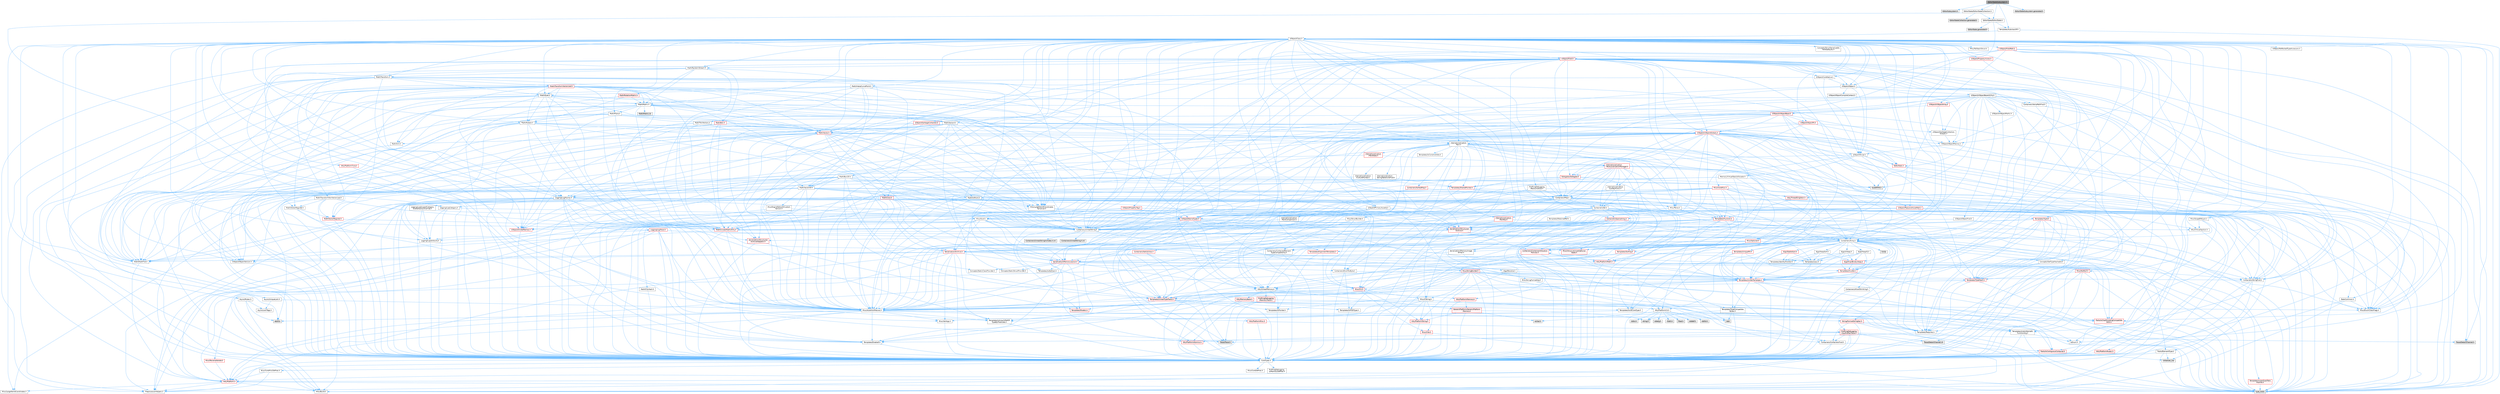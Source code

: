 digraph "EditorStateSubsystem.h"
{
 // INTERACTIVE_SVG=YES
 // LATEX_PDF_SIZE
  bgcolor="transparent";
  edge [fontname=Helvetica,fontsize=10,labelfontname=Helvetica,labelfontsize=10];
  node [fontname=Helvetica,fontsize=10,shape=box,height=0.2,width=0.4];
  Node1 [id="Node000001",label="EditorStateSubsystem.h",height=0.2,width=0.4,color="gray40", fillcolor="grey60", style="filled", fontcolor="black",tooltip=" "];
  Node1 -> Node2 [id="edge1_Node000001_Node000002",color="steelblue1",style="solid",tooltip=" "];
  Node2 [id="Node000002",label="EditorSubsystem.h",height=0.2,width=0.4,color="grey60", fillcolor="#E0E0E0", style="filled",tooltip=" "];
  Node1 -> Node3 [id="edge2_Node000001_Node000003",color="steelblue1",style="solid",tooltip=" "];
  Node3 [id="Node000003",label="EditorState/EditorState.h",height=0.2,width=0.4,color="grey40", fillcolor="white", style="filled",URL="$d1/d3a/EditorState_8h.html",tooltip=" "];
  Node3 -> Node4 [id="edge3_Node000003_Node000004",color="steelblue1",style="solid",tooltip=" "];
  Node4 [id="Node000004",label="UObject/Object.h",height=0.2,width=0.4,color="grey40", fillcolor="white", style="filled",URL="$db/dbf/Object_8h.html",tooltip=" "];
  Node4 -> Node5 [id="edge4_Node000004_Node000005",color="steelblue1",style="solid",tooltip=" "];
  Node5 [id="Node000005",label="UObject/Script.h",height=0.2,width=0.4,color="grey40", fillcolor="white", style="filled",URL="$de/dc6/Script_8h.html",tooltip=" "];
  Node5 -> Node6 [id="edge5_Node000005_Node000006",color="steelblue1",style="solid",tooltip=" "];
  Node6 [id="Node000006",label="Delegates/Delegate.h",height=0.2,width=0.4,color="red", fillcolor="#FFF0F0", style="filled",URL="$d4/d80/Delegate_8h.html",tooltip=" "];
  Node6 -> Node7 [id="edge6_Node000006_Node000007",color="steelblue1",style="solid",tooltip=" "];
  Node7 [id="Node000007",label="CoreTypes.h",height=0.2,width=0.4,color="grey40", fillcolor="white", style="filled",URL="$dc/dec/CoreTypes_8h.html",tooltip=" "];
  Node7 -> Node8 [id="edge7_Node000007_Node000008",color="steelblue1",style="solid",tooltip=" "];
  Node8 [id="Node000008",label="HAL/Platform.h",height=0.2,width=0.4,color="red", fillcolor="#FFF0F0", style="filled",URL="$d9/dd0/Platform_8h.html",tooltip=" "];
  Node8 -> Node9 [id="edge8_Node000008_Node000009",color="steelblue1",style="solid",tooltip=" "];
  Node9 [id="Node000009",label="Misc/Build.h",height=0.2,width=0.4,color="grey40", fillcolor="white", style="filled",URL="$d3/dbb/Build_8h.html",tooltip=" "];
  Node8 -> Node10 [id="edge9_Node000008_Node000010",color="steelblue1",style="solid",tooltip=" "];
  Node10 [id="Node000010",label="Misc/LargeWorldCoordinates.h",height=0.2,width=0.4,color="grey40", fillcolor="white", style="filled",URL="$d2/dcb/LargeWorldCoordinates_8h.html",tooltip=" "];
  Node8 -> Node11 [id="edge10_Node000008_Node000011",color="steelblue1",style="solid",tooltip=" "];
  Node11 [id="Node000011",label="type_traits",height=0.2,width=0.4,color="grey60", fillcolor="#E0E0E0", style="filled",tooltip=" "];
  Node8 -> Node12 [id="edge11_Node000008_Node000012",color="steelblue1",style="solid",tooltip=" "];
  Node12 [id="Node000012",label="PreprocessorHelpers.h",height=0.2,width=0.4,color="grey40", fillcolor="white", style="filled",URL="$db/ddb/PreprocessorHelpers_8h.html",tooltip=" "];
  Node7 -> Node18 [id="edge12_Node000007_Node000018",color="steelblue1",style="solid",tooltip=" "];
  Node18 [id="Node000018",label="ProfilingDebugging\l/UMemoryDefines.h",height=0.2,width=0.4,color="grey40", fillcolor="white", style="filled",URL="$d2/da2/UMemoryDefines_8h.html",tooltip=" "];
  Node7 -> Node19 [id="edge13_Node000007_Node000019",color="steelblue1",style="solid",tooltip=" "];
  Node19 [id="Node000019",label="Misc/CoreMiscDefines.h",height=0.2,width=0.4,color="grey40", fillcolor="white", style="filled",URL="$da/d38/CoreMiscDefines_8h.html",tooltip=" "];
  Node19 -> Node8 [id="edge14_Node000019_Node000008",color="steelblue1",style="solid",tooltip=" "];
  Node19 -> Node12 [id="edge15_Node000019_Node000012",color="steelblue1",style="solid",tooltip=" "];
  Node7 -> Node20 [id="edge16_Node000007_Node000020",color="steelblue1",style="solid",tooltip=" "];
  Node20 [id="Node000020",label="Misc/CoreDefines.h",height=0.2,width=0.4,color="grey40", fillcolor="white", style="filled",URL="$d3/dd2/CoreDefines_8h.html",tooltip=" "];
  Node6 -> Node21 [id="edge17_Node000006_Node000021",color="steelblue1",style="solid",tooltip=" "];
  Node21 [id="Node000021",label="Misc/AssertionMacros.h",height=0.2,width=0.4,color="grey40", fillcolor="white", style="filled",URL="$d0/dfa/AssertionMacros_8h.html",tooltip=" "];
  Node21 -> Node7 [id="edge18_Node000021_Node000007",color="steelblue1",style="solid",tooltip=" "];
  Node21 -> Node8 [id="edge19_Node000021_Node000008",color="steelblue1",style="solid",tooltip=" "];
  Node21 -> Node22 [id="edge20_Node000021_Node000022",color="steelblue1",style="solid",tooltip=" "];
  Node22 [id="Node000022",label="HAL/PlatformMisc.h",height=0.2,width=0.4,color="red", fillcolor="#FFF0F0", style="filled",URL="$d0/df5/PlatformMisc_8h.html",tooltip=" "];
  Node22 -> Node7 [id="edge21_Node000022_Node000007",color="steelblue1",style="solid",tooltip=" "];
  Node22 -> Node50 [id="edge22_Node000022_Node000050",color="steelblue1",style="solid",tooltip=" "];
  Node50 [id="Node000050",label="ProfilingDebugging\l/CpuProfilerTrace.h",height=0.2,width=0.4,color="red", fillcolor="#FFF0F0", style="filled",URL="$da/dcb/CpuProfilerTrace_8h.html",tooltip=" "];
  Node50 -> Node7 [id="edge23_Node000050_Node000007",color="steelblue1",style="solid",tooltip=" "];
  Node50 -> Node30 [id="edge24_Node000050_Node000030",color="steelblue1",style="solid",tooltip=" "];
  Node30 [id="Node000030",label="Containers/ContainersFwd.h",height=0.2,width=0.4,color="grey40", fillcolor="white", style="filled",URL="$d4/d0a/ContainersFwd_8h.html",tooltip=" "];
  Node30 -> Node8 [id="edge25_Node000030_Node000008",color="steelblue1",style="solid",tooltip=" "];
  Node30 -> Node7 [id="edge26_Node000030_Node000007",color="steelblue1",style="solid",tooltip=" "];
  Node30 -> Node27 [id="edge27_Node000030_Node000027",color="steelblue1",style="solid",tooltip=" "];
  Node27 [id="Node000027",label="Traits/IsContiguousContainer.h",height=0.2,width=0.4,color="red", fillcolor="#FFF0F0", style="filled",URL="$d5/d3c/IsContiguousContainer_8h.html",tooltip=" "];
  Node27 -> Node7 [id="edge28_Node000027_Node000007",color="steelblue1",style="solid",tooltip=" "];
  Node27 -> Node26 [id="edge29_Node000027_Node000026",color="steelblue1",style="solid",tooltip=" "];
  Node26 [id="Node000026",label="initializer_list",height=0.2,width=0.4,color="grey60", fillcolor="#E0E0E0", style="filled",tooltip=" "];
  Node50 -> Node51 [id="edge30_Node000050_Node000051",color="steelblue1",style="solid",tooltip=" "];
  Node51 [id="Node000051",label="HAL/PlatformAtomics.h",height=0.2,width=0.4,color="red", fillcolor="#FFF0F0", style="filled",URL="$d3/d36/PlatformAtomics_8h.html",tooltip=" "];
  Node51 -> Node7 [id="edge31_Node000051_Node000007",color="steelblue1",style="solid",tooltip=" "];
  Node50 -> Node12 [id="edge32_Node000050_Node000012",color="steelblue1",style="solid",tooltip=" "];
  Node50 -> Node9 [id="edge33_Node000050_Node000009",color="steelblue1",style="solid",tooltip=" "];
  Node50 -> Node55 [id="edge34_Node000050_Node000055",color="steelblue1",style="solid",tooltip=" "];
  Node55 [id="Node000055",label="Trace/Detail/Channel.h",height=0.2,width=0.4,color="grey60", fillcolor="#E0E0E0", style="filled",tooltip=" "];
  Node50 -> Node56 [id="edge35_Node000050_Node000056",color="steelblue1",style="solid",tooltip=" "];
  Node56 [id="Node000056",label="Trace/Detail/Channel.inl",height=0.2,width=0.4,color="grey60", fillcolor="#E0E0E0", style="filled",tooltip=" "];
  Node50 -> Node57 [id="edge36_Node000050_Node000057",color="steelblue1",style="solid",tooltip=" "];
  Node57 [id="Node000057",label="Trace/Trace.h",height=0.2,width=0.4,color="grey60", fillcolor="#E0E0E0", style="filled",tooltip=" "];
  Node21 -> Node12 [id="edge37_Node000021_Node000012",color="steelblue1",style="solid",tooltip=" "];
  Node21 -> Node58 [id="edge38_Node000021_Node000058",color="steelblue1",style="solid",tooltip=" "];
  Node58 [id="Node000058",label="Templates/EnableIf.h",height=0.2,width=0.4,color="grey40", fillcolor="white", style="filled",URL="$d7/d60/EnableIf_8h.html",tooltip=" "];
  Node58 -> Node7 [id="edge39_Node000058_Node000007",color="steelblue1",style="solid",tooltip=" "];
  Node21 -> Node59 [id="edge40_Node000021_Node000059",color="steelblue1",style="solid",tooltip=" "];
  Node59 [id="Node000059",label="Templates/IsArrayOrRefOf\lTypeByPredicate.h",height=0.2,width=0.4,color="grey40", fillcolor="white", style="filled",URL="$d6/da1/IsArrayOrRefOfTypeByPredicate_8h.html",tooltip=" "];
  Node59 -> Node7 [id="edge41_Node000059_Node000007",color="steelblue1",style="solid",tooltip=" "];
  Node21 -> Node60 [id="edge42_Node000021_Node000060",color="steelblue1",style="solid",tooltip=" "];
  Node60 [id="Node000060",label="Templates/IsValidVariadic\lFunctionArg.h",height=0.2,width=0.4,color="grey40", fillcolor="white", style="filled",URL="$d0/dc8/IsValidVariadicFunctionArg_8h.html",tooltip=" "];
  Node60 -> Node7 [id="edge43_Node000060_Node000007",color="steelblue1",style="solid",tooltip=" "];
  Node60 -> Node61 [id="edge44_Node000060_Node000061",color="steelblue1",style="solid",tooltip=" "];
  Node61 [id="Node000061",label="IsEnum.h",height=0.2,width=0.4,color="grey40", fillcolor="white", style="filled",URL="$d4/de5/IsEnum_8h.html",tooltip=" "];
  Node60 -> Node11 [id="edge45_Node000060_Node000011",color="steelblue1",style="solid",tooltip=" "];
  Node21 -> Node62 [id="edge46_Node000021_Node000062",color="steelblue1",style="solid",tooltip=" "];
  Node62 [id="Node000062",label="Traits/IsCharEncodingCompatible\lWith.h",height=0.2,width=0.4,color="red", fillcolor="#FFF0F0", style="filled",URL="$df/dd1/IsCharEncodingCompatibleWith_8h.html",tooltip=" "];
  Node62 -> Node11 [id="edge47_Node000062_Node000011",color="steelblue1",style="solid",tooltip=" "];
  Node21 -> Node64 [id="edge48_Node000021_Node000064",color="steelblue1",style="solid",tooltip=" "];
  Node64 [id="Node000064",label="Misc/VarArgs.h",height=0.2,width=0.4,color="grey40", fillcolor="white", style="filled",URL="$d5/d6f/VarArgs_8h.html",tooltip=" "];
  Node64 -> Node7 [id="edge49_Node000064_Node000007",color="steelblue1",style="solid",tooltip=" "];
  Node21 -> Node65 [id="edge50_Node000021_Node000065",color="steelblue1",style="solid",tooltip=" "];
  Node65 [id="Node000065",label="String/FormatStringSan.h",height=0.2,width=0.4,color="red", fillcolor="#FFF0F0", style="filled",URL="$d3/d8b/FormatStringSan_8h.html",tooltip=" "];
  Node65 -> Node11 [id="edge51_Node000065_Node000011",color="steelblue1",style="solid",tooltip=" "];
  Node65 -> Node7 [id="edge52_Node000065_Node000007",color="steelblue1",style="solid",tooltip=" "];
  Node65 -> Node66 [id="edge53_Node000065_Node000066",color="steelblue1",style="solid",tooltip=" "];
  Node66 [id="Node000066",label="Templates/Requires.h",height=0.2,width=0.4,color="grey40", fillcolor="white", style="filled",URL="$dc/d96/Requires_8h.html",tooltip=" "];
  Node66 -> Node58 [id="edge54_Node000066_Node000058",color="steelblue1",style="solid",tooltip=" "];
  Node66 -> Node11 [id="edge55_Node000066_Node000011",color="steelblue1",style="solid",tooltip=" "];
  Node65 -> Node60 [id="edge56_Node000065_Node000060",color="steelblue1",style="solid",tooltip=" "];
  Node65 -> Node30 [id="edge57_Node000065_Node000030",color="steelblue1",style="solid",tooltip=" "];
  Node21 -> Node71 [id="edge58_Node000021_Node000071",color="steelblue1",style="solid",tooltip=" "];
  Node71 [id="Node000071",label="atomic",height=0.2,width=0.4,color="grey60", fillcolor="#E0E0E0", style="filled",tooltip=" "];
  Node6 -> Node72 [id="edge59_Node000006_Node000072",color="steelblue1",style="solid",tooltip=" "];
  Node72 [id="Node000072",label="UObject/NameTypes.h",height=0.2,width=0.4,color="red", fillcolor="#FFF0F0", style="filled",URL="$d6/d35/NameTypes_8h.html",tooltip=" "];
  Node72 -> Node7 [id="edge60_Node000072_Node000007",color="steelblue1",style="solid",tooltip=" "];
  Node72 -> Node21 [id="edge61_Node000072_Node000021",color="steelblue1",style="solid",tooltip=" "];
  Node72 -> Node73 [id="edge62_Node000072_Node000073",color="steelblue1",style="solid",tooltip=" "];
  Node73 [id="Node000073",label="HAL/UnrealMemory.h",height=0.2,width=0.4,color="grey40", fillcolor="white", style="filled",URL="$d9/d96/UnrealMemory_8h.html",tooltip=" "];
  Node73 -> Node7 [id="edge63_Node000073_Node000007",color="steelblue1",style="solid",tooltip=" "];
  Node73 -> Node74 [id="edge64_Node000073_Node000074",color="steelblue1",style="solid",tooltip=" "];
  Node74 [id="Node000074",label="GenericPlatform/GenericPlatform\lMemory.h",height=0.2,width=0.4,color="red", fillcolor="#FFF0F0", style="filled",URL="$dd/d22/GenericPlatformMemory_8h.html",tooltip=" "];
  Node74 -> Node7 [id="edge65_Node000074_Node000007",color="steelblue1",style="solid",tooltip=" "];
  Node74 -> Node75 [id="edge66_Node000074_Node000075",color="steelblue1",style="solid",tooltip=" "];
  Node75 [id="Node000075",label="HAL/PlatformString.h",height=0.2,width=0.4,color="red", fillcolor="#FFF0F0", style="filled",URL="$db/db5/PlatformString_8h.html",tooltip=" "];
  Node75 -> Node7 [id="edge67_Node000075_Node000007",color="steelblue1",style="solid",tooltip=" "];
  Node74 -> Node43 [id="edge68_Node000074_Node000043",color="steelblue1",style="solid",tooltip=" "];
  Node43 [id="Node000043",label="string.h",height=0.2,width=0.4,color="grey60", fillcolor="#E0E0E0", style="filled",tooltip=" "];
  Node74 -> Node36 [id="edge69_Node000074_Node000036",color="steelblue1",style="solid",tooltip=" "];
  Node36 [id="Node000036",label="wchar.h",height=0.2,width=0.4,color="grey60", fillcolor="#E0E0E0", style="filled",tooltip=" "];
  Node73 -> Node77 [id="edge70_Node000073_Node000077",color="steelblue1",style="solid",tooltip=" "];
  Node77 [id="Node000077",label="HAL/MemoryBase.h",height=0.2,width=0.4,color="red", fillcolor="#FFF0F0", style="filled",URL="$d6/d9f/MemoryBase_8h.html",tooltip=" "];
  Node77 -> Node7 [id="edge71_Node000077_Node000007",color="steelblue1",style="solid",tooltip=" "];
  Node77 -> Node51 [id="edge72_Node000077_Node000051",color="steelblue1",style="solid",tooltip=" "];
  Node77 -> Node34 [id="edge73_Node000077_Node000034",color="steelblue1",style="solid",tooltip=" "];
  Node34 [id="Node000034",label="HAL/PlatformCrt.h",height=0.2,width=0.4,color="grey40", fillcolor="white", style="filled",URL="$d8/d75/PlatformCrt_8h.html",tooltip=" "];
  Node34 -> Node35 [id="edge74_Node000034_Node000035",color="steelblue1",style="solid",tooltip=" "];
  Node35 [id="Node000035",label="new",height=0.2,width=0.4,color="grey60", fillcolor="#E0E0E0", style="filled",tooltip=" "];
  Node34 -> Node36 [id="edge75_Node000034_Node000036",color="steelblue1",style="solid",tooltip=" "];
  Node34 -> Node37 [id="edge76_Node000034_Node000037",color="steelblue1",style="solid",tooltip=" "];
  Node37 [id="Node000037",label="stddef.h",height=0.2,width=0.4,color="grey60", fillcolor="#E0E0E0", style="filled",tooltip=" "];
  Node34 -> Node38 [id="edge77_Node000034_Node000038",color="steelblue1",style="solid",tooltip=" "];
  Node38 [id="Node000038",label="stdlib.h",height=0.2,width=0.4,color="grey60", fillcolor="#E0E0E0", style="filled",tooltip=" "];
  Node34 -> Node39 [id="edge78_Node000034_Node000039",color="steelblue1",style="solid",tooltip=" "];
  Node39 [id="Node000039",label="stdio.h",height=0.2,width=0.4,color="grey60", fillcolor="#E0E0E0", style="filled",tooltip=" "];
  Node34 -> Node40 [id="edge79_Node000034_Node000040",color="steelblue1",style="solid",tooltip=" "];
  Node40 [id="Node000040",label="stdarg.h",height=0.2,width=0.4,color="grey60", fillcolor="#E0E0E0", style="filled",tooltip=" "];
  Node34 -> Node41 [id="edge80_Node000034_Node000041",color="steelblue1",style="solid",tooltip=" "];
  Node41 [id="Node000041",label="math.h",height=0.2,width=0.4,color="grey60", fillcolor="#E0E0E0", style="filled",tooltip=" "];
  Node34 -> Node42 [id="edge81_Node000034_Node000042",color="steelblue1",style="solid",tooltip=" "];
  Node42 [id="Node000042",label="float.h",height=0.2,width=0.4,color="grey60", fillcolor="#E0E0E0", style="filled",tooltip=" "];
  Node34 -> Node43 [id="edge82_Node000034_Node000043",color="steelblue1",style="solid",tooltip=" "];
  Node73 -> Node90 [id="edge83_Node000073_Node000090",color="steelblue1",style="solid",tooltip=" "];
  Node90 [id="Node000090",label="HAL/PlatformMemory.h",height=0.2,width=0.4,color="red", fillcolor="#FFF0F0", style="filled",URL="$de/d68/PlatformMemory_8h.html",tooltip=" "];
  Node90 -> Node7 [id="edge84_Node000090_Node000007",color="steelblue1",style="solid",tooltip=" "];
  Node90 -> Node74 [id="edge85_Node000090_Node000074",color="steelblue1",style="solid",tooltip=" "];
  Node73 -> Node92 [id="edge86_Node000073_Node000092",color="steelblue1",style="solid",tooltip=" "];
  Node92 [id="Node000092",label="ProfilingDebugging\l/MemoryTrace.h",height=0.2,width=0.4,color="red", fillcolor="#FFF0F0", style="filled",URL="$da/dd7/MemoryTrace_8h.html",tooltip=" "];
  Node92 -> Node8 [id="edge87_Node000092_Node000008",color="steelblue1",style="solid",tooltip=" "];
  Node92 -> Node46 [id="edge88_Node000092_Node000046",color="steelblue1",style="solid",tooltip=" "];
  Node46 [id="Node000046",label="Misc/EnumClassFlags.h",height=0.2,width=0.4,color="grey40", fillcolor="white", style="filled",URL="$d8/de7/EnumClassFlags_8h.html",tooltip=" "];
  Node92 -> Node57 [id="edge89_Node000092_Node000057",color="steelblue1",style="solid",tooltip=" "];
  Node73 -> Node93 [id="edge90_Node000073_Node000093",color="steelblue1",style="solid",tooltip=" "];
  Node93 [id="Node000093",label="Templates/IsPointer.h",height=0.2,width=0.4,color="grey40", fillcolor="white", style="filled",URL="$d7/d05/IsPointer_8h.html",tooltip=" "];
  Node93 -> Node7 [id="edge91_Node000093_Node000007",color="steelblue1",style="solid",tooltip=" "];
  Node72 -> Node94 [id="edge92_Node000072_Node000094",color="steelblue1",style="solid",tooltip=" "];
  Node94 [id="Node000094",label="Templates/UnrealTypeTraits.h",height=0.2,width=0.4,color="red", fillcolor="#FFF0F0", style="filled",URL="$d2/d2d/UnrealTypeTraits_8h.html",tooltip=" "];
  Node94 -> Node7 [id="edge93_Node000094_Node000007",color="steelblue1",style="solid",tooltip=" "];
  Node94 -> Node93 [id="edge94_Node000094_Node000093",color="steelblue1",style="solid",tooltip=" "];
  Node94 -> Node21 [id="edge95_Node000094_Node000021",color="steelblue1",style="solid",tooltip=" "];
  Node94 -> Node58 [id="edge96_Node000094_Node000058",color="steelblue1",style="solid",tooltip=" "];
  Node94 -> Node61 [id="edge97_Node000094_Node000061",color="steelblue1",style="solid",tooltip=" "];
  Node94 -> Node96 [id="edge98_Node000094_Node000096",color="steelblue1",style="solid",tooltip=" "];
  Node96 [id="Node000096",label="Templates/Models.h",height=0.2,width=0.4,color="red", fillcolor="#FFF0F0", style="filled",URL="$d3/d0c/Models_8h.html",tooltip=" "];
  Node94 -> Node97 [id="edge99_Node000094_Node000097",color="steelblue1",style="solid",tooltip=" "];
  Node97 [id="Node000097",label="Templates/IsPODType.h",height=0.2,width=0.4,color="grey40", fillcolor="white", style="filled",URL="$d7/db1/IsPODType_8h.html",tooltip=" "];
  Node97 -> Node7 [id="edge100_Node000097_Node000007",color="steelblue1",style="solid",tooltip=" "];
  Node94 -> Node98 [id="edge101_Node000094_Node000098",color="steelblue1",style="solid",tooltip=" "];
  Node98 [id="Node000098",label="Templates/IsUECoreType.h",height=0.2,width=0.4,color="grey40", fillcolor="white", style="filled",URL="$d1/db8/IsUECoreType_8h.html",tooltip=" "];
  Node98 -> Node7 [id="edge102_Node000098_Node000007",color="steelblue1",style="solid",tooltip=" "];
  Node98 -> Node11 [id="edge103_Node000098_Node000011",color="steelblue1",style="solid",tooltip=" "];
  Node72 -> Node99 [id="edge104_Node000072_Node000099",color="steelblue1",style="solid",tooltip=" "];
  Node99 [id="Node000099",label="Templates/UnrealTemplate.h",height=0.2,width=0.4,color="red", fillcolor="#FFF0F0", style="filled",URL="$d4/d24/UnrealTemplate_8h.html",tooltip=" "];
  Node99 -> Node7 [id="edge105_Node000099_Node000007",color="steelblue1",style="solid",tooltip=" "];
  Node99 -> Node93 [id="edge106_Node000099_Node000093",color="steelblue1",style="solid",tooltip=" "];
  Node99 -> Node73 [id="edge107_Node000099_Node000073",color="steelblue1",style="solid",tooltip=" "];
  Node99 -> Node94 [id="edge108_Node000099_Node000094",color="steelblue1",style="solid",tooltip=" "];
  Node99 -> Node66 [id="edge109_Node000099_Node000066",color="steelblue1",style="solid",tooltip=" "];
  Node99 -> Node103 [id="edge110_Node000099_Node000103",color="steelblue1",style="solid",tooltip=" "];
  Node103 [id="Node000103",label="Templates/TypeCompatible\lBytes.h",height=0.2,width=0.4,color="grey40", fillcolor="white", style="filled",URL="$df/d0a/TypeCompatibleBytes_8h.html",tooltip=" "];
  Node103 -> Node7 [id="edge111_Node000103_Node000007",color="steelblue1",style="solid",tooltip=" "];
  Node103 -> Node43 [id="edge112_Node000103_Node000043",color="steelblue1",style="solid",tooltip=" "];
  Node103 -> Node35 [id="edge113_Node000103_Node000035",color="steelblue1",style="solid",tooltip=" "];
  Node103 -> Node11 [id="edge114_Node000103_Node000011",color="steelblue1",style="solid",tooltip=" "];
  Node99 -> Node27 [id="edge115_Node000099_Node000027",color="steelblue1",style="solid",tooltip=" "];
  Node99 -> Node11 [id="edge116_Node000099_Node000011",color="steelblue1",style="solid",tooltip=" "];
  Node72 -> Node105 [id="edge117_Node000072_Node000105",color="steelblue1",style="solid",tooltip=" "];
  Node105 [id="Node000105",label="Containers/UnrealString.h",height=0.2,width=0.4,color="grey40", fillcolor="white", style="filled",URL="$d5/dba/UnrealString_8h.html",tooltip=" "];
  Node105 -> Node106 [id="edge118_Node000105_Node000106",color="steelblue1",style="solid",tooltip=" "];
  Node106 [id="Node000106",label="Containers/UnrealStringIncludes.h.inl",height=0.2,width=0.4,color="grey60", fillcolor="#E0E0E0", style="filled",tooltip=" "];
  Node105 -> Node107 [id="edge119_Node000105_Node000107",color="steelblue1",style="solid",tooltip=" "];
  Node107 [id="Node000107",label="Containers/UnrealString.h.inl",height=0.2,width=0.4,color="grey60", fillcolor="#E0E0E0", style="filled",tooltip=" "];
  Node105 -> Node108 [id="edge120_Node000105_Node000108",color="steelblue1",style="solid",tooltip=" "];
  Node108 [id="Node000108",label="Misc/StringFormatArg.h",height=0.2,width=0.4,color="grey40", fillcolor="white", style="filled",URL="$d2/d16/StringFormatArg_8h.html",tooltip=" "];
  Node108 -> Node30 [id="edge121_Node000108_Node000030",color="steelblue1",style="solid",tooltip=" "];
  Node72 -> Node109 [id="edge122_Node000072_Node000109",color="steelblue1",style="solid",tooltip=" "];
  Node109 [id="Node000109",label="HAL/CriticalSection.h",height=0.2,width=0.4,color="grey40", fillcolor="white", style="filled",URL="$d6/d90/CriticalSection_8h.html",tooltip=" "];
  Node109 -> Node110 [id="edge123_Node000109_Node000110",color="steelblue1",style="solid",tooltip=" "];
  Node110 [id="Node000110",label="HAL/PlatformMutex.h",height=0.2,width=0.4,color="red", fillcolor="#FFF0F0", style="filled",URL="$d9/d0b/PlatformMutex_8h.html",tooltip=" "];
  Node110 -> Node7 [id="edge124_Node000110_Node000007",color="steelblue1",style="solid",tooltip=" "];
  Node72 -> Node24 [id="edge125_Node000072_Node000024",color="steelblue1",style="solid",tooltip=" "];
  Node24 [id="Node000024",label="Containers/StringFwd.h",height=0.2,width=0.4,color="grey40", fillcolor="white", style="filled",URL="$df/d37/StringFwd_8h.html",tooltip=" "];
  Node24 -> Node7 [id="edge126_Node000024_Node000007",color="steelblue1",style="solid",tooltip=" "];
  Node24 -> Node25 [id="edge127_Node000024_Node000025",color="steelblue1",style="solid",tooltip=" "];
  Node25 [id="Node000025",label="Traits/ElementType.h",height=0.2,width=0.4,color="grey40", fillcolor="white", style="filled",URL="$d5/d4f/ElementType_8h.html",tooltip=" "];
  Node25 -> Node8 [id="edge128_Node000025_Node000008",color="steelblue1",style="solid",tooltip=" "];
  Node25 -> Node26 [id="edge129_Node000025_Node000026",color="steelblue1",style="solid",tooltip=" "];
  Node25 -> Node11 [id="edge130_Node000025_Node000011",color="steelblue1",style="solid",tooltip=" "];
  Node24 -> Node27 [id="edge131_Node000024_Node000027",color="steelblue1",style="solid",tooltip=" "];
  Node72 -> Node177 [id="edge132_Node000072_Node000177",color="steelblue1",style="solid",tooltip=" "];
  Node177 [id="Node000177",label="UObject/UnrealNames.h",height=0.2,width=0.4,color="red", fillcolor="#FFF0F0", style="filled",URL="$d8/db1/UnrealNames_8h.html",tooltip=" "];
  Node177 -> Node7 [id="edge133_Node000177_Node000007",color="steelblue1",style="solid",tooltip=" "];
  Node72 -> Node143 [id="edge134_Node000072_Node000143",color="steelblue1",style="solid",tooltip=" "];
  Node143 [id="Node000143",label="Serialization/MemoryLayout.h",height=0.2,width=0.4,color="red", fillcolor="#FFF0F0", style="filled",URL="$d7/d66/MemoryLayout_8h.html",tooltip=" "];
  Node143 -> Node144 [id="edge135_Node000143_Node000144",color="steelblue1",style="solid",tooltip=" "];
  Node144 [id="Node000144",label="Concepts/StaticClassProvider.h",height=0.2,width=0.4,color="grey40", fillcolor="white", style="filled",URL="$dd/d83/StaticClassProvider_8h.html",tooltip=" "];
  Node143 -> Node145 [id="edge136_Node000143_Node000145",color="steelblue1",style="solid",tooltip=" "];
  Node145 [id="Node000145",label="Concepts/StaticStructProvider.h",height=0.2,width=0.4,color="grey40", fillcolor="white", style="filled",URL="$d5/d77/StaticStructProvider_8h.html",tooltip=" "];
  Node143 -> Node146 [id="edge137_Node000143_Node000146",color="steelblue1",style="solid",tooltip=" "];
  Node146 [id="Node000146",label="Containers/EnumAsByte.h",height=0.2,width=0.4,color="grey40", fillcolor="white", style="filled",URL="$d6/d9a/EnumAsByte_8h.html",tooltip=" "];
  Node146 -> Node7 [id="edge138_Node000146_Node000007",color="steelblue1",style="solid",tooltip=" "];
  Node146 -> Node97 [id="edge139_Node000146_Node000097",color="steelblue1",style="solid",tooltip=" "];
  Node146 -> Node147 [id="edge140_Node000146_Node000147",color="steelblue1",style="solid",tooltip=" "];
  Node147 [id="Node000147",label="Templates/TypeHash.h",height=0.2,width=0.4,color="red", fillcolor="#FFF0F0", style="filled",URL="$d1/d62/TypeHash_8h.html",tooltip=" "];
  Node147 -> Node7 [id="edge141_Node000147_Node000007",color="steelblue1",style="solid",tooltip=" "];
  Node147 -> Node66 [id="edge142_Node000147_Node000066",color="steelblue1",style="solid",tooltip=" "];
  Node147 -> Node148 [id="edge143_Node000147_Node000148",color="steelblue1",style="solid",tooltip=" "];
  Node148 [id="Node000148",label="Misc/Crc.h",height=0.2,width=0.4,color="red", fillcolor="#FFF0F0", style="filled",URL="$d4/dd2/Crc_8h.html",tooltip=" "];
  Node148 -> Node7 [id="edge144_Node000148_Node000007",color="steelblue1",style="solid",tooltip=" "];
  Node148 -> Node75 [id="edge145_Node000148_Node000075",color="steelblue1",style="solid",tooltip=" "];
  Node148 -> Node21 [id="edge146_Node000148_Node000021",color="steelblue1",style="solid",tooltip=" "];
  Node148 -> Node149 [id="edge147_Node000148_Node000149",color="steelblue1",style="solid",tooltip=" "];
  Node149 [id="Node000149",label="Misc/CString.h",height=0.2,width=0.4,color="grey40", fillcolor="white", style="filled",URL="$d2/d49/CString_8h.html",tooltip=" "];
  Node149 -> Node7 [id="edge148_Node000149_Node000007",color="steelblue1",style="solid",tooltip=" "];
  Node149 -> Node34 [id="edge149_Node000149_Node000034",color="steelblue1",style="solid",tooltip=" "];
  Node149 -> Node75 [id="edge150_Node000149_Node000075",color="steelblue1",style="solid",tooltip=" "];
  Node149 -> Node21 [id="edge151_Node000149_Node000021",color="steelblue1",style="solid",tooltip=" "];
  Node149 -> Node150 [id="edge152_Node000149_Node000150",color="steelblue1",style="solid",tooltip=" "];
  Node150 [id="Node000150",label="Misc/Char.h",height=0.2,width=0.4,color="red", fillcolor="#FFF0F0", style="filled",URL="$d0/d58/Char_8h.html",tooltip=" "];
  Node150 -> Node7 [id="edge153_Node000150_Node000007",color="steelblue1",style="solid",tooltip=" "];
  Node150 -> Node11 [id="edge154_Node000150_Node000011",color="steelblue1",style="solid",tooltip=" "];
  Node149 -> Node64 [id="edge155_Node000149_Node000064",color="steelblue1",style="solid",tooltip=" "];
  Node149 -> Node59 [id="edge156_Node000149_Node000059",color="steelblue1",style="solid",tooltip=" "];
  Node149 -> Node60 [id="edge157_Node000149_Node000060",color="steelblue1",style="solid",tooltip=" "];
  Node149 -> Node62 [id="edge158_Node000149_Node000062",color="steelblue1",style="solid",tooltip=" "];
  Node148 -> Node150 [id="edge159_Node000148_Node000150",color="steelblue1",style="solid",tooltip=" "];
  Node148 -> Node94 [id="edge160_Node000148_Node000094",color="steelblue1",style="solid",tooltip=" "];
  Node147 -> Node11 [id="edge161_Node000147_Node000011",color="steelblue1",style="solid",tooltip=" "];
  Node143 -> Node24 [id="edge162_Node000143_Node000024",color="steelblue1",style="solid",tooltip=" "];
  Node143 -> Node73 [id="edge163_Node000143_Node000073",color="steelblue1",style="solid",tooltip=" "];
  Node143 -> Node58 [id="edge164_Node000143_Node000058",color="steelblue1",style="solid",tooltip=" "];
  Node143 -> Node155 [id="edge165_Node000143_Node000155",color="steelblue1",style="solid",tooltip=" "];
  Node155 [id="Node000155",label="Templates/IsAbstract.h",height=0.2,width=0.4,color="grey40", fillcolor="white", style="filled",URL="$d8/db7/IsAbstract_8h.html",tooltip=" "];
  Node143 -> Node96 [id="edge166_Node000143_Node000096",color="steelblue1",style="solid",tooltip=" "];
  Node143 -> Node99 [id="edge167_Node000143_Node000099",color="steelblue1",style="solid",tooltip=" "];
  Node72 -> Node126 [id="edge168_Node000072_Node000126",color="steelblue1",style="solid",tooltip=" "];
  Node126 [id="Node000126",label="Misc/IntrusiveUnsetOptional\lState.h",height=0.2,width=0.4,color="red", fillcolor="#FFF0F0", style="filled",URL="$d2/d0a/IntrusiveUnsetOptionalState_8h.html",tooltip=" "];
  Node72 -> Node179 [id="edge169_Node000072_Node000179",color="steelblue1",style="solid",tooltip=" "];
  Node179 [id="Node000179",label="Misc/StringBuilder.h",height=0.2,width=0.4,color="red", fillcolor="#FFF0F0", style="filled",URL="$d4/d52/StringBuilder_8h.html",tooltip=" "];
  Node179 -> Node24 [id="edge170_Node000179_Node000024",color="steelblue1",style="solid",tooltip=" "];
  Node179 -> Node7 [id="edge171_Node000179_Node000007",color="steelblue1",style="solid",tooltip=" "];
  Node179 -> Node75 [id="edge172_Node000179_Node000075",color="steelblue1",style="solid",tooltip=" "];
  Node179 -> Node73 [id="edge173_Node000179_Node000073",color="steelblue1",style="solid",tooltip=" "];
  Node179 -> Node21 [id="edge174_Node000179_Node000021",color="steelblue1",style="solid",tooltip=" "];
  Node179 -> Node149 [id="edge175_Node000179_Node000149",color="steelblue1",style="solid",tooltip=" "];
  Node179 -> Node58 [id="edge176_Node000179_Node000058",color="steelblue1",style="solid",tooltip=" "];
  Node179 -> Node59 [id="edge177_Node000179_Node000059",color="steelblue1",style="solid",tooltip=" "];
  Node179 -> Node60 [id="edge178_Node000179_Node000060",color="steelblue1",style="solid",tooltip=" "];
  Node179 -> Node66 [id="edge179_Node000179_Node000066",color="steelblue1",style="solid",tooltip=" "];
  Node179 -> Node99 [id="edge180_Node000179_Node000099",color="steelblue1",style="solid",tooltip=" "];
  Node179 -> Node94 [id="edge181_Node000179_Node000094",color="steelblue1",style="solid",tooltip=" "];
  Node179 -> Node62 [id="edge182_Node000179_Node000062",color="steelblue1",style="solid",tooltip=" "];
  Node179 -> Node27 [id="edge183_Node000179_Node000027",color="steelblue1",style="solid",tooltip=" "];
  Node179 -> Node11 [id="edge184_Node000179_Node000011",color="steelblue1",style="solid",tooltip=" "];
  Node72 -> Node57 [id="edge185_Node000072_Node000057",color="steelblue1",style="solid",tooltip=" "];
  Node6 -> Node185 [id="edge186_Node000006_Node000185",color="steelblue1",style="solid",tooltip=" "];
  Node185 [id="Node000185",label="Templates/SharedPointer.h",height=0.2,width=0.4,color="red", fillcolor="#FFF0F0", style="filled",URL="$d2/d17/SharedPointer_8h.html",tooltip=" "];
  Node185 -> Node7 [id="edge187_Node000185_Node000007",color="steelblue1",style="solid",tooltip=" "];
  Node185 -> Node126 [id="edge188_Node000185_Node000126",color="steelblue1",style="solid",tooltip=" "];
  Node185 -> Node21 [id="edge189_Node000185_Node000021",color="steelblue1",style="solid",tooltip=" "];
  Node185 -> Node73 [id="edge190_Node000185_Node000073",color="steelblue1",style="solid",tooltip=" "];
  Node185 -> Node125 [id="edge191_Node000185_Node000125",color="steelblue1",style="solid",tooltip=" "];
  Node125 [id="Node000125",label="Containers/Array.h",height=0.2,width=0.4,color="grey40", fillcolor="white", style="filled",URL="$df/dd0/Array_8h.html",tooltip=" "];
  Node125 -> Node7 [id="edge192_Node000125_Node000007",color="steelblue1",style="solid",tooltip=" "];
  Node125 -> Node21 [id="edge193_Node000125_Node000021",color="steelblue1",style="solid",tooltip=" "];
  Node125 -> Node126 [id="edge194_Node000125_Node000126",color="steelblue1",style="solid",tooltip=" "];
  Node125 -> Node128 [id="edge195_Node000125_Node000128",color="steelblue1",style="solid",tooltip=" "];
  Node128 [id="Node000128",label="Misc/ReverseIterate.h",height=0.2,width=0.4,color="red", fillcolor="#FFF0F0", style="filled",URL="$db/de3/ReverseIterate_8h.html",tooltip=" "];
  Node128 -> Node8 [id="edge196_Node000128_Node000008",color="steelblue1",style="solid",tooltip=" "];
  Node125 -> Node73 [id="edge197_Node000125_Node000073",color="steelblue1",style="solid",tooltip=" "];
  Node125 -> Node94 [id="edge198_Node000125_Node000094",color="steelblue1",style="solid",tooltip=" "];
  Node125 -> Node99 [id="edge199_Node000125_Node000099",color="steelblue1",style="solid",tooltip=" "];
  Node125 -> Node130 [id="edge200_Node000125_Node000130",color="steelblue1",style="solid",tooltip=" "];
  Node130 [id="Node000130",label="Containers/AllowShrinking.h",height=0.2,width=0.4,color="grey40", fillcolor="white", style="filled",URL="$d7/d1a/AllowShrinking_8h.html",tooltip=" "];
  Node130 -> Node7 [id="edge201_Node000130_Node000007",color="steelblue1",style="solid",tooltip=" "];
  Node125 -> Node113 [id="edge202_Node000125_Node000113",color="steelblue1",style="solid",tooltip=" "];
  Node113 [id="Node000113",label="Containers/ContainerAllocation\lPolicies.h",height=0.2,width=0.4,color="red", fillcolor="#FFF0F0", style="filled",URL="$d7/dff/ContainerAllocationPolicies_8h.html",tooltip=" "];
  Node113 -> Node7 [id="edge203_Node000113_Node000007",color="steelblue1",style="solid",tooltip=" "];
  Node113 -> Node113 [id="edge204_Node000113_Node000113",color="steelblue1",style="solid",tooltip=" "];
  Node113 -> Node115 [id="edge205_Node000113_Node000115",color="steelblue1",style="solid",tooltip=" "];
  Node115 [id="Node000115",label="HAL/PlatformMath.h",height=0.2,width=0.4,color="red", fillcolor="#FFF0F0", style="filled",URL="$dc/d53/PlatformMath_8h.html",tooltip=" "];
  Node115 -> Node7 [id="edge206_Node000115_Node000007",color="steelblue1",style="solid",tooltip=" "];
  Node113 -> Node73 [id="edge207_Node000113_Node000073",color="steelblue1",style="solid",tooltip=" "];
  Node113 -> Node21 [id="edge208_Node000113_Node000021",color="steelblue1",style="solid",tooltip=" "];
  Node113 -> Node103 [id="edge209_Node000113_Node000103",color="steelblue1",style="solid",tooltip=" "];
  Node113 -> Node11 [id="edge210_Node000113_Node000011",color="steelblue1",style="solid",tooltip=" "];
  Node125 -> Node131 [id="edge211_Node000125_Node000131",color="steelblue1",style="solid",tooltip=" "];
  Node131 [id="Node000131",label="Containers/ContainerElement\lTypeCompatibility.h",height=0.2,width=0.4,color="grey40", fillcolor="white", style="filled",URL="$df/ddf/ContainerElementTypeCompatibility_8h.html",tooltip=" "];
  Node131 -> Node7 [id="edge212_Node000131_Node000007",color="steelblue1",style="solid",tooltip=" "];
  Node131 -> Node94 [id="edge213_Node000131_Node000094",color="steelblue1",style="solid",tooltip=" "];
  Node125 -> Node132 [id="edge214_Node000125_Node000132",color="steelblue1",style="solid",tooltip=" "];
  Node132 [id="Node000132",label="Serialization/Archive.h",height=0.2,width=0.4,color="red", fillcolor="#FFF0F0", style="filled",URL="$d7/d3b/Archive_8h.html",tooltip=" "];
  Node132 -> Node7 [id="edge215_Node000132_Node000007",color="steelblue1",style="solid",tooltip=" "];
  Node132 -> Node31 [id="edge216_Node000132_Node000031",color="steelblue1",style="solid",tooltip=" "];
  Node31 [id="Node000031",label="Math/MathFwd.h",height=0.2,width=0.4,color="grey40", fillcolor="white", style="filled",URL="$d2/d10/MathFwd_8h.html",tooltip=" "];
  Node31 -> Node8 [id="edge217_Node000031_Node000008",color="steelblue1",style="solid",tooltip=" "];
  Node132 -> Node21 [id="edge218_Node000132_Node000021",color="steelblue1",style="solid",tooltip=" "];
  Node132 -> Node9 [id="edge219_Node000132_Node000009",color="steelblue1",style="solid",tooltip=" "];
  Node132 -> Node64 [id="edge220_Node000132_Node000064",color="steelblue1",style="solid",tooltip=" "];
  Node132 -> Node58 [id="edge221_Node000132_Node000058",color="steelblue1",style="solid",tooltip=" "];
  Node132 -> Node59 [id="edge222_Node000132_Node000059",color="steelblue1",style="solid",tooltip=" "];
  Node132 -> Node60 [id="edge223_Node000132_Node000060",color="steelblue1",style="solid",tooltip=" "];
  Node132 -> Node99 [id="edge224_Node000132_Node000099",color="steelblue1",style="solid",tooltip=" "];
  Node132 -> Node62 [id="edge225_Node000132_Node000062",color="steelblue1",style="solid",tooltip=" "];
  Node132 -> Node141 [id="edge226_Node000132_Node000141",color="steelblue1",style="solid",tooltip=" "];
  Node141 [id="Node000141",label="UObject/ObjectVersion.h",height=0.2,width=0.4,color="grey40", fillcolor="white", style="filled",URL="$da/d63/ObjectVersion_8h.html",tooltip=" "];
  Node141 -> Node7 [id="edge227_Node000141_Node000007",color="steelblue1",style="solid",tooltip=" "];
  Node125 -> Node142 [id="edge228_Node000125_Node000142",color="steelblue1",style="solid",tooltip=" "];
  Node142 [id="Node000142",label="Serialization/MemoryImage\lWriter.h",height=0.2,width=0.4,color="grey40", fillcolor="white", style="filled",URL="$d0/d08/MemoryImageWriter_8h.html",tooltip=" "];
  Node142 -> Node7 [id="edge229_Node000142_Node000007",color="steelblue1",style="solid",tooltip=" "];
  Node142 -> Node143 [id="edge230_Node000142_Node000143",color="steelblue1",style="solid",tooltip=" "];
  Node125 -> Node156 [id="edge231_Node000125_Node000156",color="steelblue1",style="solid",tooltip=" "];
  Node156 [id="Node000156",label="Algo/Heapify.h",height=0.2,width=0.4,color="grey40", fillcolor="white", style="filled",URL="$d0/d2a/Heapify_8h.html",tooltip=" "];
  Node156 -> Node157 [id="edge232_Node000156_Node000157",color="steelblue1",style="solid",tooltip=" "];
  Node157 [id="Node000157",label="Algo/Impl/BinaryHeap.h",height=0.2,width=0.4,color="red", fillcolor="#FFF0F0", style="filled",URL="$d7/da3/Algo_2Impl_2BinaryHeap_8h.html",tooltip=" "];
  Node157 -> Node158 [id="edge233_Node000157_Node000158",color="steelblue1",style="solid",tooltip=" "];
  Node158 [id="Node000158",label="Templates/Invoke.h",height=0.2,width=0.4,color="red", fillcolor="#FFF0F0", style="filled",URL="$d7/deb/Invoke_8h.html",tooltip=" "];
  Node158 -> Node7 [id="edge234_Node000158_Node000007",color="steelblue1",style="solid",tooltip=" "];
  Node158 -> Node99 [id="edge235_Node000158_Node000099",color="steelblue1",style="solid",tooltip=" "];
  Node158 -> Node11 [id="edge236_Node000158_Node000011",color="steelblue1",style="solid",tooltip=" "];
  Node157 -> Node11 [id="edge237_Node000157_Node000011",color="steelblue1",style="solid",tooltip=" "];
  Node156 -> Node162 [id="edge238_Node000156_Node000162",color="steelblue1",style="solid",tooltip=" "];
  Node162 [id="Node000162",label="Templates/IdentityFunctor.h",height=0.2,width=0.4,color="grey40", fillcolor="white", style="filled",URL="$d7/d2e/IdentityFunctor_8h.html",tooltip=" "];
  Node162 -> Node8 [id="edge239_Node000162_Node000008",color="steelblue1",style="solid",tooltip=" "];
  Node156 -> Node158 [id="edge240_Node000156_Node000158",color="steelblue1",style="solid",tooltip=" "];
  Node156 -> Node163 [id="edge241_Node000156_Node000163",color="steelblue1",style="solid",tooltip=" "];
  Node163 [id="Node000163",label="Templates/Less.h",height=0.2,width=0.4,color="grey40", fillcolor="white", style="filled",URL="$de/dc8/Less_8h.html",tooltip=" "];
  Node163 -> Node7 [id="edge242_Node000163_Node000007",color="steelblue1",style="solid",tooltip=" "];
  Node163 -> Node99 [id="edge243_Node000163_Node000099",color="steelblue1",style="solid",tooltip=" "];
  Node156 -> Node99 [id="edge244_Node000156_Node000099",color="steelblue1",style="solid",tooltip=" "];
  Node125 -> Node164 [id="edge245_Node000125_Node000164",color="steelblue1",style="solid",tooltip=" "];
  Node164 [id="Node000164",label="Algo/HeapSort.h",height=0.2,width=0.4,color="grey40", fillcolor="white", style="filled",URL="$d3/d92/HeapSort_8h.html",tooltip=" "];
  Node164 -> Node157 [id="edge246_Node000164_Node000157",color="steelblue1",style="solid",tooltip=" "];
  Node164 -> Node162 [id="edge247_Node000164_Node000162",color="steelblue1",style="solid",tooltip=" "];
  Node164 -> Node163 [id="edge248_Node000164_Node000163",color="steelblue1",style="solid",tooltip=" "];
  Node164 -> Node99 [id="edge249_Node000164_Node000099",color="steelblue1",style="solid",tooltip=" "];
  Node125 -> Node165 [id="edge250_Node000125_Node000165",color="steelblue1",style="solid",tooltip=" "];
  Node165 [id="Node000165",label="Algo/IsHeap.h",height=0.2,width=0.4,color="grey40", fillcolor="white", style="filled",URL="$de/d32/IsHeap_8h.html",tooltip=" "];
  Node165 -> Node157 [id="edge251_Node000165_Node000157",color="steelblue1",style="solid",tooltip=" "];
  Node165 -> Node162 [id="edge252_Node000165_Node000162",color="steelblue1",style="solid",tooltip=" "];
  Node165 -> Node158 [id="edge253_Node000165_Node000158",color="steelblue1",style="solid",tooltip=" "];
  Node165 -> Node163 [id="edge254_Node000165_Node000163",color="steelblue1",style="solid",tooltip=" "];
  Node165 -> Node99 [id="edge255_Node000165_Node000099",color="steelblue1",style="solid",tooltip=" "];
  Node125 -> Node157 [id="edge256_Node000125_Node000157",color="steelblue1",style="solid",tooltip=" "];
  Node125 -> Node166 [id="edge257_Node000125_Node000166",color="steelblue1",style="solid",tooltip=" "];
  Node166 [id="Node000166",label="Algo/StableSort.h",height=0.2,width=0.4,color="red", fillcolor="#FFF0F0", style="filled",URL="$d7/d3c/StableSort_8h.html",tooltip=" "];
  Node166 -> Node162 [id="edge258_Node000166_Node000162",color="steelblue1",style="solid",tooltip=" "];
  Node166 -> Node158 [id="edge259_Node000166_Node000158",color="steelblue1",style="solid",tooltip=" "];
  Node166 -> Node163 [id="edge260_Node000166_Node000163",color="steelblue1",style="solid",tooltip=" "];
  Node166 -> Node99 [id="edge261_Node000166_Node000099",color="steelblue1",style="solid",tooltip=" "];
  Node125 -> Node169 [id="edge262_Node000125_Node000169",color="steelblue1",style="solid",tooltip=" "];
  Node169 [id="Node000169",label="Concepts/GetTypeHashable.h",height=0.2,width=0.4,color="grey40", fillcolor="white", style="filled",URL="$d3/da2/GetTypeHashable_8h.html",tooltip=" "];
  Node169 -> Node7 [id="edge263_Node000169_Node000007",color="steelblue1",style="solid",tooltip=" "];
  Node169 -> Node147 [id="edge264_Node000169_Node000147",color="steelblue1",style="solid",tooltip=" "];
  Node125 -> Node162 [id="edge265_Node000125_Node000162",color="steelblue1",style="solid",tooltip=" "];
  Node125 -> Node158 [id="edge266_Node000125_Node000158",color="steelblue1",style="solid",tooltip=" "];
  Node125 -> Node163 [id="edge267_Node000125_Node000163",color="steelblue1",style="solid",tooltip=" "];
  Node125 -> Node170 [id="edge268_Node000125_Node000170",color="steelblue1",style="solid",tooltip=" "];
  Node170 [id="Node000170",label="Templates/LosesQualifiers\lFromTo.h",height=0.2,width=0.4,color="red", fillcolor="#FFF0F0", style="filled",URL="$d2/db3/LosesQualifiersFromTo_8h.html",tooltip=" "];
  Node170 -> Node11 [id="edge269_Node000170_Node000011",color="steelblue1",style="solid",tooltip=" "];
  Node125 -> Node66 [id="edge270_Node000125_Node000066",color="steelblue1",style="solid",tooltip=" "];
  Node125 -> Node171 [id="edge271_Node000125_Node000171",color="steelblue1",style="solid",tooltip=" "];
  Node171 [id="Node000171",label="Templates/Sorting.h",height=0.2,width=0.4,color="red", fillcolor="#FFF0F0", style="filled",URL="$d3/d9e/Sorting_8h.html",tooltip=" "];
  Node171 -> Node7 [id="edge272_Node000171_Node000007",color="steelblue1",style="solid",tooltip=" "];
  Node171 -> Node115 [id="edge273_Node000171_Node000115",color="steelblue1",style="solid",tooltip=" "];
  Node171 -> Node163 [id="edge274_Node000171_Node000163",color="steelblue1",style="solid",tooltip=" "];
  Node125 -> Node175 [id="edge275_Node000125_Node000175",color="steelblue1",style="solid",tooltip=" "];
  Node175 [id="Node000175",label="Templates/AlignmentTemplates.h",height=0.2,width=0.4,color="red", fillcolor="#FFF0F0", style="filled",URL="$dd/d32/AlignmentTemplates_8h.html",tooltip=" "];
  Node175 -> Node7 [id="edge276_Node000175_Node000007",color="steelblue1",style="solid",tooltip=" "];
  Node175 -> Node93 [id="edge277_Node000175_Node000093",color="steelblue1",style="solid",tooltip=" "];
  Node125 -> Node25 [id="edge278_Node000125_Node000025",color="steelblue1",style="solid",tooltip=" "];
  Node125 -> Node121 [id="edge279_Node000125_Node000121",color="steelblue1",style="solid",tooltip=" "];
  Node121 [id="Node000121",label="limits",height=0.2,width=0.4,color="grey60", fillcolor="#E0E0E0", style="filled",tooltip=" "];
  Node125 -> Node11 [id="edge280_Node000125_Node000011",color="steelblue1",style="solid",tooltip=" "];
  Node185 -> Node187 [id="edge281_Node000185_Node000187",color="steelblue1",style="solid",tooltip=" "];
  Node187 [id="Node000187",label="Containers/Map.h",height=0.2,width=0.4,color="grey40", fillcolor="white", style="filled",URL="$df/d79/Map_8h.html",tooltip=" "];
  Node187 -> Node7 [id="edge282_Node000187_Node000007",color="steelblue1",style="solid",tooltip=" "];
  Node187 -> Node188 [id="edge283_Node000187_Node000188",color="steelblue1",style="solid",tooltip=" "];
  Node188 [id="Node000188",label="Algo/Reverse.h",height=0.2,width=0.4,color="grey40", fillcolor="white", style="filled",URL="$d5/d93/Reverse_8h.html",tooltip=" "];
  Node188 -> Node7 [id="edge284_Node000188_Node000007",color="steelblue1",style="solid",tooltip=" "];
  Node188 -> Node99 [id="edge285_Node000188_Node000099",color="steelblue1",style="solid",tooltip=" "];
  Node187 -> Node131 [id="edge286_Node000187_Node000131",color="steelblue1",style="solid",tooltip=" "];
  Node187 -> Node189 [id="edge287_Node000187_Node000189",color="steelblue1",style="solid",tooltip=" "];
  Node189 [id="Node000189",label="Containers/Set.h",height=0.2,width=0.4,color="grey40", fillcolor="white", style="filled",URL="$d4/d45/Set_8h.html",tooltip=" "];
  Node189 -> Node113 [id="edge288_Node000189_Node000113",color="steelblue1",style="solid",tooltip=" "];
  Node189 -> Node131 [id="edge289_Node000189_Node000131",color="steelblue1",style="solid",tooltip=" "];
  Node189 -> Node190 [id="edge290_Node000189_Node000190",color="steelblue1",style="solid",tooltip=" "];
  Node190 [id="Node000190",label="Containers/SetUtilities.h",height=0.2,width=0.4,color="red", fillcolor="#FFF0F0", style="filled",URL="$dc/de5/SetUtilities_8h.html",tooltip=" "];
  Node190 -> Node7 [id="edge291_Node000190_Node000007",color="steelblue1",style="solid",tooltip=" "];
  Node190 -> Node143 [id="edge292_Node000190_Node000143",color="steelblue1",style="solid",tooltip=" "];
  Node190 -> Node94 [id="edge293_Node000190_Node000094",color="steelblue1",style="solid",tooltip=" "];
  Node189 -> Node191 [id="edge294_Node000189_Node000191",color="steelblue1",style="solid",tooltip=" "];
  Node191 [id="Node000191",label="Containers/SparseArray.h",height=0.2,width=0.4,color="red", fillcolor="#FFF0F0", style="filled",URL="$d5/dbf/SparseArray_8h.html",tooltip=" "];
  Node191 -> Node7 [id="edge295_Node000191_Node000007",color="steelblue1",style="solid",tooltip=" "];
  Node191 -> Node21 [id="edge296_Node000191_Node000021",color="steelblue1",style="solid",tooltip=" "];
  Node191 -> Node73 [id="edge297_Node000191_Node000073",color="steelblue1",style="solid",tooltip=" "];
  Node191 -> Node94 [id="edge298_Node000191_Node000094",color="steelblue1",style="solid",tooltip=" "];
  Node191 -> Node99 [id="edge299_Node000191_Node000099",color="steelblue1",style="solid",tooltip=" "];
  Node191 -> Node113 [id="edge300_Node000191_Node000113",color="steelblue1",style="solid",tooltip=" "];
  Node191 -> Node163 [id="edge301_Node000191_Node000163",color="steelblue1",style="solid",tooltip=" "];
  Node191 -> Node125 [id="edge302_Node000191_Node000125",color="steelblue1",style="solid",tooltip=" "];
  Node191 -> Node174 [id="edge303_Node000191_Node000174",color="steelblue1",style="solid",tooltip=" "];
  Node174 [id="Node000174",label="Math/UnrealMathUtility.h",height=0.2,width=0.4,color="red", fillcolor="#FFF0F0", style="filled",URL="$db/db8/UnrealMathUtility_8h.html",tooltip=" "];
  Node174 -> Node7 [id="edge304_Node000174_Node000007",color="steelblue1",style="solid",tooltip=" "];
  Node174 -> Node21 [id="edge305_Node000174_Node000021",color="steelblue1",style="solid",tooltip=" "];
  Node174 -> Node115 [id="edge306_Node000174_Node000115",color="steelblue1",style="solid",tooltip=" "];
  Node174 -> Node31 [id="edge307_Node000174_Node000031",color="steelblue1",style="solid",tooltip=" "];
  Node174 -> Node66 [id="edge308_Node000174_Node000066",color="steelblue1",style="solid",tooltip=" "];
  Node191 -> Node194 [id="edge309_Node000191_Node000194",color="steelblue1",style="solid",tooltip=" "];
  Node194 [id="Node000194",label="Serialization/Structured\lArchive.h",height=0.2,width=0.4,color="red", fillcolor="#FFF0F0", style="filled",URL="$d9/d1e/StructuredArchive_8h.html",tooltip=" "];
  Node194 -> Node125 [id="edge310_Node000194_Node000125",color="steelblue1",style="solid",tooltip=" "];
  Node194 -> Node113 [id="edge311_Node000194_Node000113",color="steelblue1",style="solid",tooltip=" "];
  Node194 -> Node7 [id="edge312_Node000194_Node000007",color="steelblue1",style="solid",tooltip=" "];
  Node194 -> Node9 [id="edge313_Node000194_Node000009",color="steelblue1",style="solid",tooltip=" "];
  Node194 -> Node132 [id="edge314_Node000194_Node000132",color="steelblue1",style="solid",tooltip=" "];
  Node194 -> Node198 [id="edge315_Node000194_Node000198",color="steelblue1",style="solid",tooltip=" "];
  Node198 [id="Node000198",label="Serialization/Structured\lArchiveAdapters.h",height=0.2,width=0.4,color="red", fillcolor="#FFF0F0", style="filled",URL="$d3/de1/StructuredArchiveAdapters_8h.html",tooltip=" "];
  Node198 -> Node7 [id="edge316_Node000198_Node000007",color="steelblue1",style="solid",tooltip=" "];
  Node198 -> Node96 [id="edge317_Node000198_Node000096",color="steelblue1",style="solid",tooltip=" "];
  Node191 -> Node142 [id="edge318_Node000191_Node000142",color="steelblue1",style="solid",tooltip=" "];
  Node191 -> Node105 [id="edge319_Node000191_Node000105",color="steelblue1",style="solid",tooltip=" "];
  Node191 -> Node126 [id="edge320_Node000191_Node000126",color="steelblue1",style="solid",tooltip=" "];
  Node189 -> Node30 [id="edge321_Node000189_Node000030",color="steelblue1",style="solid",tooltip=" "];
  Node189 -> Node174 [id="edge322_Node000189_Node000174",color="steelblue1",style="solid",tooltip=" "];
  Node189 -> Node21 [id="edge323_Node000189_Node000021",color="steelblue1",style="solid",tooltip=" "];
  Node189 -> Node209 [id="edge324_Node000189_Node000209",color="steelblue1",style="solid",tooltip=" "];
  Node209 [id="Node000209",label="Misc/StructBuilder.h",height=0.2,width=0.4,color="grey40", fillcolor="white", style="filled",URL="$d9/db3/StructBuilder_8h.html",tooltip=" "];
  Node209 -> Node7 [id="edge325_Node000209_Node000007",color="steelblue1",style="solid",tooltip=" "];
  Node209 -> Node174 [id="edge326_Node000209_Node000174",color="steelblue1",style="solid",tooltip=" "];
  Node209 -> Node175 [id="edge327_Node000209_Node000175",color="steelblue1",style="solid",tooltip=" "];
  Node189 -> Node142 [id="edge328_Node000189_Node000142",color="steelblue1",style="solid",tooltip=" "];
  Node189 -> Node194 [id="edge329_Node000189_Node000194",color="steelblue1",style="solid",tooltip=" "];
  Node189 -> Node210 [id="edge330_Node000189_Node000210",color="steelblue1",style="solid",tooltip=" "];
  Node210 [id="Node000210",label="Templates/Function.h",height=0.2,width=0.4,color="red", fillcolor="#FFF0F0", style="filled",URL="$df/df5/Function_8h.html",tooltip=" "];
  Node210 -> Node7 [id="edge331_Node000210_Node000007",color="steelblue1",style="solid",tooltip=" "];
  Node210 -> Node21 [id="edge332_Node000210_Node000021",color="steelblue1",style="solid",tooltip=" "];
  Node210 -> Node126 [id="edge333_Node000210_Node000126",color="steelblue1",style="solid",tooltip=" "];
  Node210 -> Node73 [id="edge334_Node000210_Node000073",color="steelblue1",style="solid",tooltip=" "];
  Node210 -> Node94 [id="edge335_Node000210_Node000094",color="steelblue1",style="solid",tooltip=" "];
  Node210 -> Node158 [id="edge336_Node000210_Node000158",color="steelblue1",style="solid",tooltip=" "];
  Node210 -> Node99 [id="edge337_Node000210_Node000099",color="steelblue1",style="solid",tooltip=" "];
  Node210 -> Node66 [id="edge338_Node000210_Node000066",color="steelblue1",style="solid",tooltip=" "];
  Node210 -> Node174 [id="edge339_Node000210_Node000174",color="steelblue1",style="solid",tooltip=" "];
  Node210 -> Node35 [id="edge340_Node000210_Node000035",color="steelblue1",style="solid",tooltip=" "];
  Node210 -> Node11 [id="edge341_Node000210_Node000011",color="steelblue1",style="solid",tooltip=" "];
  Node189 -> Node212 [id="edge342_Node000189_Node000212",color="steelblue1",style="solid",tooltip=" "];
  Node212 [id="Node000212",label="Templates/RetainedRef.h",height=0.2,width=0.4,color="grey40", fillcolor="white", style="filled",URL="$d1/dac/RetainedRef_8h.html",tooltip=" "];
  Node189 -> Node171 [id="edge343_Node000189_Node000171",color="steelblue1",style="solid",tooltip=" "];
  Node189 -> Node147 [id="edge344_Node000189_Node000147",color="steelblue1",style="solid",tooltip=" "];
  Node189 -> Node99 [id="edge345_Node000189_Node000099",color="steelblue1",style="solid",tooltip=" "];
  Node189 -> Node26 [id="edge346_Node000189_Node000026",color="steelblue1",style="solid",tooltip=" "];
  Node189 -> Node11 [id="edge347_Node000189_Node000011",color="steelblue1",style="solid",tooltip=" "];
  Node187 -> Node105 [id="edge348_Node000187_Node000105",color="steelblue1",style="solid",tooltip=" "];
  Node187 -> Node21 [id="edge349_Node000187_Node000021",color="steelblue1",style="solid",tooltip=" "];
  Node187 -> Node209 [id="edge350_Node000187_Node000209",color="steelblue1",style="solid",tooltip=" "];
  Node187 -> Node210 [id="edge351_Node000187_Node000210",color="steelblue1",style="solid",tooltip=" "];
  Node187 -> Node171 [id="edge352_Node000187_Node000171",color="steelblue1",style="solid",tooltip=" "];
  Node187 -> Node213 [id="edge353_Node000187_Node000213",color="steelblue1",style="solid",tooltip=" "];
  Node213 [id="Node000213",label="Templates/Tuple.h",height=0.2,width=0.4,color="red", fillcolor="#FFF0F0", style="filled",URL="$d2/d4f/Tuple_8h.html",tooltip=" "];
  Node213 -> Node7 [id="edge354_Node000213_Node000007",color="steelblue1",style="solid",tooltip=" "];
  Node213 -> Node99 [id="edge355_Node000213_Node000099",color="steelblue1",style="solid",tooltip=" "];
  Node213 -> Node158 [id="edge356_Node000213_Node000158",color="steelblue1",style="solid",tooltip=" "];
  Node213 -> Node194 [id="edge357_Node000213_Node000194",color="steelblue1",style="solid",tooltip=" "];
  Node213 -> Node143 [id="edge358_Node000213_Node000143",color="steelblue1",style="solid",tooltip=" "];
  Node213 -> Node66 [id="edge359_Node000213_Node000066",color="steelblue1",style="solid",tooltip=" "];
  Node213 -> Node147 [id="edge360_Node000213_Node000147",color="steelblue1",style="solid",tooltip=" "];
  Node213 -> Node11 [id="edge361_Node000213_Node000011",color="steelblue1",style="solid",tooltip=" "];
  Node187 -> Node99 [id="edge362_Node000187_Node000099",color="steelblue1",style="solid",tooltip=" "];
  Node187 -> Node94 [id="edge363_Node000187_Node000094",color="steelblue1",style="solid",tooltip=" "];
  Node187 -> Node11 [id="edge364_Node000187_Node000011",color="steelblue1",style="solid",tooltip=" "];
  Node6 -> Node226 [id="edge365_Node000006_Node000226",color="steelblue1",style="solid",tooltip=" "];
  Node226 [id="Node000226",label="AutoRTFM.h",height=0.2,width=0.4,color="grey60", fillcolor="#E0E0E0", style="filled",tooltip=" "];
  Node5 -> Node246 [id="edge366_Node000005_Node000246",color="steelblue1",style="solid",tooltip=" "];
  Node246 [id="Node000246",label="HAL/ThreadSingleton.h",height=0.2,width=0.4,color="red", fillcolor="#FFF0F0", style="filled",URL="$d0/dd5/ThreadSingleton_8h.html",tooltip=" "];
  Node246 -> Node7 [id="edge367_Node000246_Node000007",color="steelblue1",style="solid",tooltip=" "];
  Node246 -> Node210 [id="edge368_Node000246_Node000210",color="steelblue1",style="solid",tooltip=" "];
  Node5 -> Node248 [id="edge369_Node000005_Node000248",color="steelblue1",style="solid",tooltip=" "];
  Node248 [id="Node000248",label="Stats/Stats.h",height=0.2,width=0.4,color="red", fillcolor="#FFF0F0", style="filled",URL="$dc/d09/Stats_8h.html",tooltip=" "];
  Node248 -> Node7 [id="edge370_Node000248_Node000007",color="steelblue1",style="solid",tooltip=" "];
  Node248 -> Node249 [id="edge371_Node000248_Node000249",color="steelblue1",style="solid",tooltip=" "];
  Node249 [id="Node000249",label="StatsCommon.h",height=0.2,width=0.4,color="grey40", fillcolor="white", style="filled",URL="$df/d16/StatsCommon_8h.html",tooltip=" "];
  Node249 -> Node7 [id="edge372_Node000249_Node000007",color="steelblue1",style="solid",tooltip=" "];
  Node249 -> Node9 [id="edge373_Node000249_Node000009",color="steelblue1",style="solid",tooltip=" "];
  Node249 -> Node46 [id="edge374_Node000249_Node000046",color="steelblue1",style="solid",tooltip=" "];
  Node5 -> Node46 [id="edge375_Node000005_Node000046",color="steelblue1",style="solid",tooltip=" "];
  Node5 -> Node274 [id="edge376_Node000005_Node000274",color="steelblue1",style="solid",tooltip=" "];
  Node274 [id="Node000274",label="Misc/CoreMisc.h",height=0.2,width=0.4,color="red", fillcolor="#FFF0F0", style="filled",URL="$d8/d97/CoreMisc_8h.html",tooltip=" "];
  Node274 -> Node125 [id="edge377_Node000274_Node000125",color="steelblue1",style="solid",tooltip=" "];
  Node274 -> Node113 [id="edge378_Node000274_Node000113",color="steelblue1",style="solid",tooltip=" "];
  Node274 -> Node187 [id="edge379_Node000274_Node000187",color="steelblue1",style="solid",tooltip=" "];
  Node274 -> Node105 [id="edge380_Node000274_Node000105",color="steelblue1",style="solid",tooltip=" "];
  Node274 -> Node7 [id="edge381_Node000274_Node000007",color="steelblue1",style="solid",tooltip=" "];
  Node274 -> Node246 [id="edge382_Node000274_Node000246",color="steelblue1",style="solid",tooltip=" "];
  Node274 -> Node80 [id="edge383_Node000274_Node000080",color="steelblue1",style="solid",tooltip=" "];
  Node80 [id="Node000080",label="Logging/LogVerbosity.h",height=0.2,width=0.4,color="grey40", fillcolor="white", style="filled",URL="$d2/d8f/LogVerbosity_8h.html",tooltip=" "];
  Node80 -> Node7 [id="edge384_Node000080_Node000007",color="steelblue1",style="solid",tooltip=" "];
  Node274 -> Node275 [id="edge385_Node000274_Node000275",color="steelblue1",style="solid",tooltip=" "];
  Node275 [id="Node000275",label="Math/IntPoint.h",height=0.2,width=0.4,color="grey40", fillcolor="white", style="filled",URL="$d3/df7/IntPoint_8h.html",tooltip=" "];
  Node275 -> Node7 [id="edge386_Node000275_Node000007",color="steelblue1",style="solid",tooltip=" "];
  Node275 -> Node21 [id="edge387_Node000275_Node000021",color="steelblue1",style="solid",tooltip=" "];
  Node275 -> Node266 [id="edge388_Node000275_Node000266",color="steelblue1",style="solid",tooltip=" "];
  Node266 [id="Node000266",label="Misc/Parse.h",height=0.2,width=0.4,color="grey40", fillcolor="white", style="filled",URL="$dc/d71/Parse_8h.html",tooltip=" "];
  Node266 -> Node24 [id="edge389_Node000266_Node000024",color="steelblue1",style="solid",tooltip=" "];
  Node266 -> Node105 [id="edge390_Node000266_Node000105",color="steelblue1",style="solid",tooltip=" "];
  Node266 -> Node7 [id="edge391_Node000266_Node000007",color="steelblue1",style="solid",tooltip=" "];
  Node266 -> Node34 [id="edge392_Node000266_Node000034",color="steelblue1",style="solid",tooltip=" "];
  Node266 -> Node9 [id="edge393_Node000266_Node000009",color="steelblue1",style="solid",tooltip=" "];
  Node266 -> Node46 [id="edge394_Node000266_Node000046",color="steelblue1",style="solid",tooltip=" "];
  Node266 -> Node210 [id="edge395_Node000266_Node000210",color="steelblue1",style="solid",tooltip=" "];
  Node275 -> Node31 [id="edge396_Node000275_Node000031",color="steelblue1",style="solid",tooltip=" "];
  Node275 -> Node174 [id="edge397_Node000275_Node000174",color="steelblue1",style="solid",tooltip=" "];
  Node275 -> Node105 [id="edge398_Node000275_Node000105",color="steelblue1",style="solid",tooltip=" "];
  Node275 -> Node194 [id="edge399_Node000275_Node000194",color="steelblue1",style="solid",tooltip=" "];
  Node275 -> Node147 [id="edge400_Node000275_Node000147",color="steelblue1",style="solid",tooltip=" "];
  Node275 -> Node276 [id="edge401_Node000275_Node000276",color="steelblue1",style="solid",tooltip=" "];
  Node276 [id="Node000276",label="Misc/LargeWorldCoordinates\lSerializer.h",height=0.2,width=0.4,color="grey40", fillcolor="white", style="filled",URL="$d7/df9/LargeWorldCoordinatesSerializer_8h.html",tooltip=" "];
  Node276 -> Node72 [id="edge402_Node000276_Node000072",color="steelblue1",style="solid",tooltip=" "];
  Node276 -> Node141 [id="edge403_Node000276_Node000141",color="steelblue1",style="solid",tooltip=" "];
  Node276 -> Node194 [id="edge404_Node000276_Node000194",color="steelblue1",style="solid",tooltip=" "];
  Node274 -> Node9 [id="edge405_Node000274_Node000009",color="steelblue1",style="solid",tooltip=" "];
  Node274 -> Node210 [id="edge406_Node000274_Node000210",color="steelblue1",style="solid",tooltip=" "];
  Node274 -> Node72 [id="edge407_Node000274_Node000072",color="steelblue1",style="solid",tooltip=" "];
  Node5 -> Node277 [id="edge408_Node000005_Node000277",color="steelblue1",style="solid",tooltip=" "];
  Node277 [id="Node000277",label="Memory/VirtualStackAllocator.h",height=0.2,width=0.4,color="grey40", fillcolor="white", style="filled",URL="$d0/d0c/VirtualStackAllocator_8h.html",tooltip=" "];
  Node277 -> Node8 [id="edge409_Node000277_Node000008",color="steelblue1",style="solid",tooltip=" "];
  Node277 -> Node34 [id="edge410_Node000277_Node000034",color="steelblue1",style="solid",tooltip=" "];
  Node277 -> Node90 [id="edge411_Node000277_Node000090",color="steelblue1",style="solid",tooltip=" "];
  Node277 -> Node21 [id="edge412_Node000277_Node000021",color="steelblue1",style="solid",tooltip=" "];
  Node277 -> Node226 [id="edge413_Node000277_Node000226",color="steelblue1",style="solid",tooltip=" "];
  Node4 -> Node278 [id="edge414_Node000004_Node000278",color="steelblue1",style="solid",tooltip=" "];
  Node278 [id="Node000278",label="UObject/ObjectMacros.h",height=0.2,width=0.4,color="grey40", fillcolor="white", style="filled",URL="$d8/d8d/ObjectMacros_8h.html",tooltip=" "];
  Node278 -> Node46 [id="edge415_Node000278_Node000046",color="steelblue1",style="solid",tooltip=" "];
  Node278 -> Node5 [id="edge416_Node000278_Node000005",color="steelblue1",style="solid",tooltip=" "];
  Node4 -> Node279 [id="edge417_Node000004_Node000279",color="steelblue1",style="solid",tooltip=" "];
  Node279 [id="Node000279",label="UObject/UObjectBaseUtility.h",height=0.2,width=0.4,color="grey40", fillcolor="white", style="filled",URL="$d2/df9/UObjectBaseUtility_8h.html",tooltip=" "];
  Node279 -> Node24 [id="edge418_Node000279_Node000024",color="steelblue1",style="solid",tooltip=" "];
  Node279 -> Node105 [id="edge419_Node000279_Node000105",color="steelblue1",style="solid",tooltip=" "];
  Node279 -> Node280 [id="edge420_Node000279_Node000280",color="steelblue1",style="solid",tooltip=" "];
  Node280 [id="Node000280",label="Containers/VersePathFwd.h",height=0.2,width=0.4,color="grey40", fillcolor="white", style="filled",URL="$d0/d99/VersePathFwd_8h.html",tooltip=" "];
  Node280 -> Node7 [id="edge421_Node000280_Node000007",color="steelblue1",style="solid",tooltip=" "];
  Node280 -> Node24 [id="edge422_Node000280_Node000024",color="steelblue1",style="solid",tooltip=" "];
  Node279 -> Node115 [id="edge423_Node000279_Node000115",color="steelblue1",style="solid",tooltip=" "];
  Node279 -> Node21 [id="edge424_Node000279_Node000021",color="steelblue1",style="solid",tooltip=" "];
  Node279 -> Node46 [id="edge425_Node000279_Node000046",color="steelblue1",style="solid",tooltip=" "];
  Node279 -> Node50 [id="edge426_Node000279_Node000050",color="steelblue1",style="solid",tooltip=" "];
  Node279 -> Node248 [id="edge427_Node000279_Node000248",color="steelblue1",style="solid",tooltip=" "];
  Node279 -> Node249 [id="edge428_Node000279_Node000249",color="steelblue1",style="solid",tooltip=" "];
  Node279 -> Node55 [id="edge429_Node000279_Node000055",color="steelblue1",style="solid",tooltip=" "];
  Node279 -> Node56 [id="edge430_Node000279_Node000056",color="steelblue1",style="solid",tooltip=" "];
  Node279 -> Node57 [id="edge431_Node000279_Node000057",color="steelblue1",style="solid",tooltip=" "];
  Node279 -> Node281 [id="edge432_Node000279_Node000281",color="steelblue1",style="solid",tooltip=" "];
  Node281 [id="Node000281",label="UObject/GarbageCollection\lGlobals.h",height=0.2,width=0.4,color="grey40", fillcolor="white", style="filled",URL="$d2/d24/GarbageCollectionGlobals_8h.html",tooltip=" "];
  Node281 -> Node278 [id="edge433_Node000281_Node000278",color="steelblue1",style="solid",tooltip=" "];
  Node279 -> Node72 [id="edge434_Node000279_Node000072",color="steelblue1",style="solid",tooltip=" "];
  Node279 -> Node141 [id="edge435_Node000279_Node000141",color="steelblue1",style="solid",tooltip=" "];
  Node279 -> Node282 [id="edge436_Node000279_Node000282",color="steelblue1",style="solid",tooltip=" "];
  Node282 [id="Node000282",label="UObject/UObjectArray.h",height=0.2,width=0.4,color="red", fillcolor="#FFF0F0", style="filled",URL="$d1/dc1/UObjectArray_8h.html",tooltip=" "];
  Node282 -> Node226 [id="edge437_Node000282_Node000226",color="steelblue1",style="solid",tooltip=" "];
  Node282 -> Node281 [id="edge438_Node000282_Node000281",color="steelblue1",style="solid",tooltip=" "];
  Node282 -> Node283 [id="edge439_Node000282_Node000283",color="steelblue1",style="solid",tooltip=" "];
  Node283 [id="Node000283",label="UObject/UObjectBase.h",height=0.2,width=0.4,color="red", fillcolor="#FFF0F0", style="filled",URL="$df/d4a/UObjectBase_8h.html",tooltip=" "];
  Node283 -> Node187 [id="edge440_Node000283_Node000187",color="steelblue1",style="solid",tooltip=" "];
  Node283 -> Node105 [id="edge441_Node000283_Node000105",color="steelblue1",style="solid",tooltip=" "];
  Node283 -> Node51 [id="edge442_Node000283_Node000051",color="steelblue1",style="solid",tooltip=" "];
  Node283 -> Node115 [id="edge443_Node000283_Node000115",color="steelblue1",style="solid",tooltip=" "];
  Node283 -> Node21 [id="edge444_Node000283_Node000021",color="steelblue1",style="solid",tooltip=" "];
  Node283 -> Node248 [id="edge445_Node000283_Node000248",color="steelblue1",style="solid",tooltip=" "];
  Node283 -> Node72 [id="edge446_Node000283_Node000072",color="steelblue1",style="solid",tooltip=" "];
  Node283 -> Node278 [id="edge447_Node000283_Node000278",color="steelblue1",style="solid",tooltip=" "];
  Node283 -> Node285 [id="edge448_Node000283_Node000285",color="steelblue1",style="solid",tooltip=" "];
  Node285 [id="Node000285",label="UObject/UObjectGlobals.h",height=0.2,width=0.4,color="red", fillcolor="#FFF0F0", style="filled",URL="$d0/da9/UObjectGlobals_8h.html",tooltip=" "];
  Node285 -> Node125 [id="edge449_Node000285_Node000125",color="steelblue1",style="solid",tooltip=" "];
  Node285 -> Node113 [id="edge450_Node000285_Node000113",color="steelblue1",style="solid",tooltip=" "];
  Node285 -> Node30 [id="edge451_Node000285_Node000030",color="steelblue1",style="solid",tooltip=" "];
  Node285 -> Node187 [id="edge452_Node000285_Node000187",color="steelblue1",style="solid",tooltip=" "];
  Node285 -> Node189 [id="edge453_Node000285_Node000189",color="steelblue1",style="solid",tooltip=" "];
  Node285 -> Node191 [id="edge454_Node000285_Node000191",color="steelblue1",style="solid",tooltip=" "];
  Node285 -> Node24 [id="edge455_Node000285_Node000024",color="steelblue1",style="solid",tooltip=" "];
  Node285 -> Node105 [id="edge456_Node000285_Node000105",color="steelblue1",style="solid",tooltip=" "];
  Node285 -> Node7 [id="edge457_Node000285_Node000007",color="steelblue1",style="solid",tooltip=" "];
  Node285 -> Node6 [id="edge458_Node000285_Node000006",color="steelblue1",style="solid",tooltip=" "];
  Node285 -> Node286 [id="edge459_Node000285_Node000286",color="steelblue1",style="solid",tooltip=" "];
  Node286 [id="Node000286",label="Internationalization\l/Text.h",height=0.2,width=0.4,color="grey40", fillcolor="white", style="filled",URL="$d6/d35/Text_8h.html",tooltip=" "];
  Node286 -> Node7 [id="edge460_Node000286_Node000007",color="steelblue1",style="solid",tooltip=" "];
  Node286 -> Node51 [id="edge461_Node000286_Node000051",color="steelblue1",style="solid",tooltip=" "];
  Node286 -> Node21 [id="edge462_Node000286_Node000021",color="steelblue1",style="solid",tooltip=" "];
  Node286 -> Node46 [id="edge463_Node000286_Node000046",color="steelblue1",style="solid",tooltip=" "];
  Node286 -> Node94 [id="edge464_Node000286_Node000094",color="steelblue1",style="solid",tooltip=" "];
  Node286 -> Node125 [id="edge465_Node000286_Node000125",color="steelblue1",style="solid",tooltip=" "];
  Node286 -> Node105 [id="edge466_Node000286_Node000105",color="steelblue1",style="solid",tooltip=" "];
  Node286 -> Node287 [id="edge467_Node000286_Node000287",color="steelblue1",style="solid",tooltip=" "];
  Node287 [id="Node000287",label="Containers/SortedMap.h",height=0.2,width=0.4,color="red", fillcolor="#FFF0F0", style="filled",URL="$d1/dcf/SortedMap_8h.html",tooltip=" "];
  Node287 -> Node187 [id="edge468_Node000287_Node000187",color="steelblue1",style="solid",tooltip=" "];
  Node287 -> Node72 [id="edge469_Node000287_Node000072",color="steelblue1",style="solid",tooltip=" "];
  Node286 -> Node146 [id="edge470_Node000286_Node000146",color="steelblue1",style="solid",tooltip=" "];
  Node286 -> Node185 [id="edge471_Node000286_Node000185",color="steelblue1",style="solid",tooltip=" "];
  Node286 -> Node288 [id="edge472_Node000286_Node000288",color="steelblue1",style="solid",tooltip=" "];
  Node288 [id="Node000288",label="Internationalization\l/TextKey.h",height=0.2,width=0.4,color="red", fillcolor="#FFF0F0", style="filled",URL="$d8/d4a/TextKey_8h.html",tooltip=" "];
  Node288 -> Node7 [id="edge473_Node000288_Node000007",color="steelblue1",style="solid",tooltip=" "];
  Node288 -> Node147 [id="edge474_Node000288_Node000147",color="steelblue1",style="solid",tooltip=" "];
  Node288 -> Node105 [id="edge475_Node000288_Node000105",color="steelblue1",style="solid",tooltip=" "];
  Node288 -> Node194 [id="edge476_Node000288_Node000194",color="steelblue1",style="solid",tooltip=" "];
  Node286 -> Node289 [id="edge477_Node000286_Node000289",color="steelblue1",style="solid",tooltip=" "];
  Node289 [id="Node000289",label="Internationalization\l/LocKeyFuncs.h",height=0.2,width=0.4,color="grey40", fillcolor="white", style="filled",URL="$dd/d46/LocKeyFuncs_8h.html",tooltip=" "];
  Node289 -> Node7 [id="edge478_Node000289_Node000007",color="steelblue1",style="solid",tooltip=" "];
  Node289 -> Node189 [id="edge479_Node000289_Node000189",color="steelblue1",style="solid",tooltip=" "];
  Node289 -> Node187 [id="edge480_Node000289_Node000187",color="steelblue1",style="solid",tooltip=" "];
  Node286 -> Node290 [id="edge481_Node000286_Node000290",color="steelblue1",style="solid",tooltip=" "];
  Node290 [id="Node000290",label="Internationalization\l/CulturePointer.h",height=0.2,width=0.4,color="grey40", fillcolor="white", style="filled",URL="$d6/dbe/CulturePointer_8h.html",tooltip=" "];
  Node290 -> Node7 [id="edge482_Node000290_Node000007",color="steelblue1",style="solid",tooltip=" "];
  Node290 -> Node185 [id="edge483_Node000290_Node000185",color="steelblue1",style="solid",tooltip=" "];
  Node286 -> Node291 [id="edge484_Node000286_Node000291",color="steelblue1",style="solid",tooltip=" "];
  Node291 [id="Node000291",label="Internationalization\l/TextComparison.h",height=0.2,width=0.4,color="grey40", fillcolor="white", style="filled",URL="$d7/ddc/TextComparison_8h.html",tooltip=" "];
  Node291 -> Node7 [id="edge485_Node000291_Node000007",color="steelblue1",style="solid",tooltip=" "];
  Node291 -> Node105 [id="edge486_Node000291_Node000105",color="steelblue1",style="solid",tooltip=" "];
  Node286 -> Node292 [id="edge487_Node000286_Node000292",color="steelblue1",style="solid",tooltip=" "];
  Node292 [id="Node000292",label="Internationalization\l/TextLocalizationManager.h",height=0.2,width=0.4,color="red", fillcolor="#FFF0F0", style="filled",URL="$d5/d2e/TextLocalizationManager_8h.html",tooltip=" "];
  Node292 -> Node125 [id="edge488_Node000292_Node000125",color="steelblue1",style="solid",tooltip=" "];
  Node292 -> Node113 [id="edge489_Node000292_Node000113",color="steelblue1",style="solid",tooltip=" "];
  Node292 -> Node187 [id="edge490_Node000292_Node000187",color="steelblue1",style="solid",tooltip=" "];
  Node292 -> Node189 [id="edge491_Node000292_Node000189",color="steelblue1",style="solid",tooltip=" "];
  Node292 -> Node105 [id="edge492_Node000292_Node000105",color="steelblue1",style="solid",tooltip=" "];
  Node292 -> Node7 [id="edge493_Node000292_Node000007",color="steelblue1",style="solid",tooltip=" "];
  Node292 -> Node6 [id="edge494_Node000292_Node000006",color="steelblue1",style="solid",tooltip=" "];
  Node292 -> Node109 [id="edge495_Node000292_Node000109",color="steelblue1",style="solid",tooltip=" "];
  Node292 -> Node289 [id="edge496_Node000292_Node000289",color="steelblue1",style="solid",tooltip=" "];
  Node292 -> Node288 [id="edge497_Node000292_Node000288",color="steelblue1",style="solid",tooltip=" "];
  Node292 -> Node148 [id="edge498_Node000292_Node000148",color="steelblue1",style="solid",tooltip=" "];
  Node292 -> Node46 [id="edge499_Node000292_Node000046",color="steelblue1",style="solid",tooltip=" "];
  Node292 -> Node210 [id="edge500_Node000292_Node000210",color="steelblue1",style="solid",tooltip=" "];
  Node292 -> Node185 [id="edge501_Node000292_Node000185",color="steelblue1",style="solid",tooltip=" "];
  Node292 -> Node71 [id="edge502_Node000292_Node000071",color="steelblue1",style="solid",tooltip=" "];
  Node286 -> Node297 [id="edge503_Node000286_Node000297",color="steelblue1",style="solid",tooltip=" "];
  Node297 [id="Node000297",label="Internationalization\l/StringTableCoreFwd.h",height=0.2,width=0.4,color="grey40", fillcolor="white", style="filled",URL="$d2/d42/StringTableCoreFwd_8h.html",tooltip=" "];
  Node297 -> Node7 [id="edge504_Node000297_Node000007",color="steelblue1",style="solid",tooltip=" "];
  Node297 -> Node185 [id="edge505_Node000297_Node000185",color="steelblue1",style="solid",tooltip=" "];
  Node286 -> Node298 [id="edge506_Node000286_Node000298",color="steelblue1",style="solid",tooltip=" "];
  Node298 [id="Node000298",label="Internationalization\l/ITextData.h",height=0.2,width=0.4,color="red", fillcolor="#FFF0F0", style="filled",URL="$d5/dbd/ITextData_8h.html",tooltip=" "];
  Node298 -> Node7 [id="edge507_Node000298_Node000007",color="steelblue1",style="solid",tooltip=" "];
  Node298 -> Node292 [id="edge508_Node000298_Node000292",color="steelblue1",style="solid",tooltip=" "];
  Node286 -> Node202 [id="edge509_Node000286_Node000202",color="steelblue1",style="solid",tooltip=" "];
  Node202 [id="Node000202",label="Misc/Optional.h",height=0.2,width=0.4,color="red", fillcolor="#FFF0F0", style="filled",URL="$d2/dae/Optional_8h.html",tooltip=" "];
  Node202 -> Node7 [id="edge510_Node000202_Node000007",color="steelblue1",style="solid",tooltip=" "];
  Node202 -> Node21 [id="edge511_Node000202_Node000021",color="steelblue1",style="solid",tooltip=" "];
  Node202 -> Node126 [id="edge512_Node000202_Node000126",color="steelblue1",style="solid",tooltip=" "];
  Node202 -> Node99 [id="edge513_Node000202_Node000099",color="steelblue1",style="solid",tooltip=" "];
  Node202 -> Node132 [id="edge514_Node000202_Node000132",color="steelblue1",style="solid",tooltip=" "];
  Node286 -> Node206 [id="edge515_Node000286_Node000206",color="steelblue1",style="solid",tooltip=" "];
  Node206 [id="Node000206",label="Templates/UniquePtr.h",height=0.2,width=0.4,color="red", fillcolor="#FFF0F0", style="filled",URL="$de/d1a/UniquePtr_8h.html",tooltip=" "];
  Node206 -> Node7 [id="edge516_Node000206_Node000007",color="steelblue1",style="solid",tooltip=" "];
  Node206 -> Node99 [id="edge517_Node000206_Node000099",color="steelblue1",style="solid",tooltip=" "];
  Node206 -> Node66 [id="edge518_Node000206_Node000066",color="steelblue1",style="solid",tooltip=" "];
  Node206 -> Node143 [id="edge519_Node000206_Node000143",color="steelblue1",style="solid",tooltip=" "];
  Node206 -> Node11 [id="edge520_Node000206_Node000011",color="steelblue1",style="solid",tooltip=" "];
  Node286 -> Node299 [id="edge521_Node000286_Node000299",color="steelblue1",style="solid",tooltip=" "];
  Node299 [id="Node000299",label="Templates/IsConstructible.h",height=0.2,width=0.4,color="grey40", fillcolor="white", style="filled",URL="$da/df1/IsConstructible_8h.html",tooltip=" "];
  Node286 -> Node66 [id="edge522_Node000286_Node000066",color="steelblue1",style="solid",tooltip=" "];
  Node286 -> Node11 [id="edge523_Node000286_Node000011",color="steelblue1",style="solid",tooltip=" "];
  Node285 -> Node220 [id="edge524_Node000285_Node000220",color="steelblue1",style="solid",tooltip=" "];
  Node220 [id="Node000220",label="Logging/LogMacros.h",height=0.2,width=0.4,color="grey40", fillcolor="white", style="filled",URL="$d0/d16/LogMacros_8h.html",tooltip=" "];
  Node220 -> Node105 [id="edge525_Node000220_Node000105",color="steelblue1",style="solid",tooltip=" "];
  Node220 -> Node7 [id="edge526_Node000220_Node000007",color="steelblue1",style="solid",tooltip=" "];
  Node220 -> Node12 [id="edge527_Node000220_Node000012",color="steelblue1",style="solid",tooltip=" "];
  Node220 -> Node221 [id="edge528_Node000220_Node000221",color="steelblue1",style="solid",tooltip=" "];
  Node221 [id="Node000221",label="Logging/LogCategory.h",height=0.2,width=0.4,color="grey40", fillcolor="white", style="filled",URL="$d9/d36/LogCategory_8h.html",tooltip=" "];
  Node221 -> Node7 [id="edge529_Node000221_Node000007",color="steelblue1",style="solid",tooltip=" "];
  Node221 -> Node80 [id="edge530_Node000221_Node000080",color="steelblue1",style="solid",tooltip=" "];
  Node221 -> Node72 [id="edge531_Node000221_Node000072",color="steelblue1",style="solid",tooltip=" "];
  Node220 -> Node222 [id="edge532_Node000220_Node000222",color="steelblue1",style="solid",tooltip=" "];
  Node222 [id="Node000222",label="Logging/LogScopedCategory\lAndVerbosityOverride.h",height=0.2,width=0.4,color="grey40", fillcolor="white", style="filled",URL="$de/dba/LogScopedCategoryAndVerbosityOverride_8h.html",tooltip=" "];
  Node222 -> Node7 [id="edge533_Node000222_Node000007",color="steelblue1",style="solid",tooltip=" "];
  Node222 -> Node80 [id="edge534_Node000222_Node000080",color="steelblue1",style="solid",tooltip=" "];
  Node222 -> Node72 [id="edge535_Node000222_Node000072",color="steelblue1",style="solid",tooltip=" "];
  Node220 -> Node223 [id="edge536_Node000220_Node000223",color="steelblue1",style="solid",tooltip=" "];
  Node223 [id="Node000223",label="Logging/LogTrace.h",height=0.2,width=0.4,color="red", fillcolor="#FFF0F0", style="filled",URL="$d5/d91/LogTrace_8h.html",tooltip=" "];
  Node223 -> Node7 [id="edge537_Node000223_Node000007",color="steelblue1",style="solid",tooltip=" "];
  Node223 -> Node125 [id="edge538_Node000223_Node000125",color="steelblue1",style="solid",tooltip=" "];
  Node223 -> Node12 [id="edge539_Node000223_Node000012",color="steelblue1",style="solid",tooltip=" "];
  Node223 -> Node80 [id="edge540_Node000223_Node000080",color="steelblue1",style="solid",tooltip=" "];
  Node223 -> Node9 [id="edge541_Node000223_Node000009",color="steelblue1",style="solid",tooltip=" "];
  Node223 -> Node59 [id="edge542_Node000223_Node000059",color="steelblue1",style="solid",tooltip=" "];
  Node223 -> Node57 [id="edge543_Node000223_Node000057",color="steelblue1",style="solid",tooltip=" "];
  Node223 -> Node62 [id="edge544_Node000223_Node000062",color="steelblue1",style="solid",tooltip=" "];
  Node220 -> Node80 [id="edge545_Node000220_Node000080",color="steelblue1",style="solid",tooltip=" "];
  Node220 -> Node21 [id="edge546_Node000220_Node000021",color="steelblue1",style="solid",tooltip=" "];
  Node220 -> Node9 [id="edge547_Node000220_Node000009",color="steelblue1",style="solid",tooltip=" "];
  Node220 -> Node64 [id="edge548_Node000220_Node000064",color="steelblue1",style="solid",tooltip=" "];
  Node220 -> Node65 [id="edge549_Node000220_Node000065",color="steelblue1",style="solid",tooltip=" "];
  Node220 -> Node58 [id="edge550_Node000220_Node000058",color="steelblue1",style="solid",tooltip=" "];
  Node220 -> Node59 [id="edge551_Node000220_Node000059",color="steelblue1",style="solid",tooltip=" "];
  Node220 -> Node60 [id="edge552_Node000220_Node000060",color="steelblue1",style="solid",tooltip=" "];
  Node220 -> Node62 [id="edge553_Node000220_Node000062",color="steelblue1",style="solid",tooltip=" "];
  Node220 -> Node11 [id="edge554_Node000220_Node000011",color="steelblue1",style="solid",tooltip=" "];
  Node285 -> Node80 [id="edge555_Node000285_Node000080",color="steelblue1",style="solid",tooltip=" "];
  Node285 -> Node21 [id="edge556_Node000285_Node000021",color="steelblue1",style="solid",tooltip=" "];
  Node285 -> Node46 [id="edge557_Node000285_Node000046",color="steelblue1",style="solid",tooltip=" "];
  Node285 -> Node143 [id="edge558_Node000285_Node000143",color="steelblue1",style="solid",tooltip=" "];
  Node285 -> Node248 [id="edge559_Node000285_Node000248",color="steelblue1",style="solid",tooltip=" "];
  Node285 -> Node210 [id="edge560_Node000285_Node000210",color="steelblue1",style="solid",tooltip=" "];
  Node285 -> Node59 [id="edge561_Node000285_Node000059",color="steelblue1",style="solid",tooltip=" "];
  Node285 -> Node206 [id="edge562_Node000285_Node000206",color="steelblue1",style="solid",tooltip=" "];
  Node285 -> Node99 [id="edge563_Node000285_Node000099",color="steelblue1",style="solid",tooltip=" "];
  Node285 -> Node62 [id="edge564_Node000285_Node000062",color="steelblue1",style="solid",tooltip=" "];
  Node285 -> Node72 [id="edge565_Node000285_Node000072",color="steelblue1",style="solid",tooltip=" "];
  Node285 -> Node278 [id="edge566_Node000285_Node000278",color="steelblue1",style="solid",tooltip=" "];
  Node285 -> Node312 [id="edge567_Node000285_Node000312",color="steelblue1",style="solid",tooltip=" "];
  Node312 [id="Node000312",label="UObject/PrimaryAssetId.h",height=0.2,width=0.4,color="grey40", fillcolor="white", style="filled",URL="$dc/d5c/PrimaryAssetId_8h.html",tooltip=" "];
  Node312 -> Node24 [id="edge568_Node000312_Node000024",color="steelblue1",style="solid",tooltip=" "];
  Node312 -> Node105 [id="edge569_Node000312_Node000105",color="steelblue1",style="solid",tooltip=" "];
  Node312 -> Node8 [id="edge570_Node000312_Node000008",color="steelblue1",style="solid",tooltip=" "];
  Node312 -> Node179 [id="edge571_Node000312_Node000179",color="steelblue1",style="solid",tooltip=" "];
  Node312 -> Node132 [id="edge572_Node000312_Node000132",color="steelblue1",style="solid",tooltip=" "];
  Node312 -> Node194 [id="edge573_Node000312_Node000194",color="steelblue1",style="solid",tooltip=" "];
  Node312 -> Node147 [id="edge574_Node000312_Node000147",color="steelblue1",style="solid",tooltip=" "];
  Node312 -> Node72 [id="edge575_Node000312_Node000072",color="steelblue1",style="solid",tooltip=" "];
  Node312 -> Node177 [id="edge576_Node000312_Node000177",color="steelblue1",style="solid",tooltip=" "];
  Node285 -> Node5 [id="edge577_Node000285_Node000005",color="steelblue1",style="solid",tooltip=" "];
  Node285 -> Node313 [id="edge578_Node000285_Node000313",color="steelblue1",style="solid",tooltip=" "];
  Node313 [id="Node000313",label="UObject/TopLevelAssetPath.h",height=0.2,width=0.4,color="red", fillcolor="#FFF0F0", style="filled",URL="$de/dc9/TopLevelAssetPath_8h.html",tooltip=" "];
  Node313 -> Node24 [id="edge579_Node000313_Node000024",color="steelblue1",style="solid",tooltip=" "];
  Node313 -> Node105 [id="edge580_Node000313_Node000105",color="steelblue1",style="solid",tooltip=" "];
  Node313 -> Node7 [id="edge581_Node000313_Node000007",color="steelblue1",style="solid",tooltip=" "];
  Node313 -> Node132 [id="edge582_Node000313_Node000132",color="steelblue1",style="solid",tooltip=" "];
  Node313 -> Node194 [id="edge583_Node000313_Node000194",color="steelblue1",style="solid",tooltip=" "];
  Node313 -> Node147 [id="edge584_Node000313_Node000147",color="steelblue1",style="solid",tooltip=" "];
  Node313 -> Node72 [id="edge585_Node000313_Node000072",color="steelblue1",style="solid",tooltip=" "];
  Node313 -> Node11 [id="edge586_Node000313_Node000011",color="steelblue1",style="solid",tooltip=" "];
  Node285 -> Node177 [id="edge587_Node000285_Node000177",color="steelblue1",style="solid",tooltip=" "];
  Node283 -> Node177 [id="edge588_Node000283_Node000177",color="steelblue1",style="solid",tooltip=" "];
  Node283 -> Node315 [id="edge589_Node000283_Node000315",color="steelblue1",style="solid",tooltip=" "];
  Node315 [id="Node000315",label="UObject/ObjectPtr.h",height=0.2,width=0.4,color="red", fillcolor="#FFF0F0", style="filled",URL="$d6/d75/ObjectPtr_8h.html",tooltip=" "];
  Node315 -> Node8 [id="edge590_Node000315_Node000008",color="steelblue1",style="solid",tooltip=" "];
  Node315 -> Node194 [id="edge591_Node000315_Node000194",color="steelblue1",style="solid",tooltip=" "];
  Node315 -> Node281 [id="edge592_Node000315_Node000281",color="steelblue1",style="solid",tooltip=" "];
  Node315 -> Node285 [id="edge593_Node000315_Node000285",color="steelblue1",style="solid",tooltip=" "];
  Node315 -> Node11 [id="edge594_Node000315_Node000011",color="steelblue1",style="solid",tooltip=" "];
  Node283 -> Node226 [id="edge595_Node000283_Node000226",color="steelblue1",style="solid",tooltip=" "];
  Node279 -> Node283 [id="edge596_Node000279_Node000283",color="steelblue1",style="solid",tooltip=" "];
  Node279 -> Node317 [id="edge597_Node000279_Node000317",color="steelblue1",style="solid",tooltip=" "];
  Node317 [id="Node000317",label="UObject/UObjectMarks.h",height=0.2,width=0.4,color="grey40", fillcolor="white", style="filled",URL="$d1/dff/UObjectMarks_8h.html",tooltip=" "];
  Node317 -> Node125 [id="edge598_Node000317_Node000125",color="steelblue1",style="solid",tooltip=" "];
  Node279 -> Node309 [id="edge599_Node000279_Node000309",color="steelblue1",style="solid",tooltip=" "];
  Node309 [id="Node000309",label="UObject/ObjectFwd.h",height=0.2,width=0.4,color="grey40", fillcolor="white", style="filled",URL="$d3/def/ObjectFwd_8h.html",tooltip=" "];
  Node309 -> Node105 [id="edge600_Node000309_Node000105",color="steelblue1",style="solid",tooltip=" "];
  Node309 -> Node46 [id="edge601_Node000309_Node000046",color="steelblue1",style="solid",tooltip=" "];
  Node279 -> Node226 [id="edge602_Node000279_Node000226",color="steelblue1",style="solid",tooltip=" "];
  Node4 -> Node318 [id="edge603_Node000004_Node000318",color="steelblue1",style="solid",tooltip=" "];
  Node318 [id="Node000318",label="UObject/ObjectCompileContext.h",height=0.2,width=0.4,color="grey40", fillcolor="white", style="filled",URL="$d6/de9/ObjectCompileContext_8h.html",tooltip=" "];
  Node4 -> Node319 [id="edge604_Node000004_Node000319",color="steelblue1",style="solid",tooltip=" "];
  Node319 [id="Node000319",label="ProfilingDebugging\l/ResourceSize.h",height=0.2,width=0.4,color="grey40", fillcolor="white", style="filled",URL="$dd/d71/ResourceSize_8h.html",tooltip=" "];
  Node319 -> Node187 [id="edge605_Node000319_Node000187",color="steelblue1",style="solid",tooltip=" "];
  Node319 -> Node191 [id="edge606_Node000319_Node000191",color="steelblue1",style="solid",tooltip=" "];
  Node319 -> Node7 [id="edge607_Node000319_Node000007",color="steelblue1",style="solid",tooltip=" "];
  Node319 -> Node21 [id="edge608_Node000319_Node000021",color="steelblue1",style="solid",tooltip=" "];
  Node319 -> Node72 [id="edge609_Node000319_Node000072",color="steelblue1",style="solid",tooltip=" "];
  Node4 -> Node312 [id="edge610_Node000004_Node000312",color="steelblue1",style="solid",tooltip=" "];
  Node4 -> Node280 [id="edge611_Node000004_Node000280",color="steelblue1",style="solid",tooltip=" "];
  Node3 -> Node320 [id="edge612_Node000003_Node000320",color="steelblue1",style="solid",tooltip=" "];
  Node320 [id="Node000320",label="Templates/SubclassOf.h",height=0.2,width=0.4,color="grey40", fillcolor="white", style="filled",URL="$d5/db4/SubclassOf_8h.html",tooltip=" "];
  Node320 -> Node321 [id="edge613_Node000320_Node000321",color="steelblue1",style="solid",tooltip=" "];
  Node321 [id="Node000321",label="UObject/Class.h",height=0.2,width=0.4,color="grey40", fillcolor="white", style="filled",URL="$d4/d05/Class_8h.html",tooltip=" "];
  Node321 -> Node169 [id="edge614_Node000321_Node000169",color="steelblue1",style="solid",tooltip=" "];
  Node321 -> Node144 [id="edge615_Node000321_Node000144",color="steelblue1",style="solid",tooltip=" "];
  Node321 -> Node145 [id="edge616_Node000321_Node000145",color="steelblue1",style="solid",tooltip=" "];
  Node321 -> Node322 [id="edge617_Node000321_Node000322",color="steelblue1",style="solid",tooltip=" "];
  Node322 [id="Node000322",label="Concepts/StructSerializable\lWithDefaults.h",height=0.2,width=0.4,color="grey40", fillcolor="white", style="filled",URL="$d5/ddc/StructSerializableWithDefaults_8h.html",tooltip=" "];
  Node321 -> Node125 [id="edge618_Node000321_Node000125",color="steelblue1",style="solid",tooltip=" "];
  Node321 -> Node146 [id="edge619_Node000321_Node000146",color="steelblue1",style="solid",tooltip=" "];
  Node321 -> Node187 [id="edge620_Node000321_Node000187",color="steelblue1",style="solid",tooltip=" "];
  Node321 -> Node189 [id="edge621_Node000321_Node000189",color="steelblue1",style="solid",tooltip=" "];
  Node321 -> Node24 [id="edge622_Node000321_Node000024",color="steelblue1",style="solid",tooltip=" "];
  Node321 -> Node105 [id="edge623_Node000321_Node000105",color="steelblue1",style="solid",tooltip=" "];
  Node321 -> Node7 [id="edge624_Node000321_Node000007",color="steelblue1",style="solid",tooltip=" "];
  Node321 -> Node323 [id="edge625_Node000321_Node000323",color="steelblue1",style="solid",tooltip=" "];
  Node323 [id="Node000323",label="Async/Mutex.h",height=0.2,width=0.4,color="grey40", fillcolor="white", style="filled",URL="$de/db1/Mutex_8h.html",tooltip=" "];
  Node323 -> Node324 [id="edge626_Node000323_Node000324",color="steelblue1",style="solid",tooltip=" "];
  Node324 [id="Node000324",label="Async/LockTags.h",height=0.2,width=0.4,color="grey40", fillcolor="white", style="filled",URL="$d6/d40/LockTags_8h.html",tooltip=" "];
  Node323 -> Node7 [id="edge627_Node000323_Node000007",color="steelblue1",style="solid",tooltip=" "];
  Node323 -> Node71 [id="edge628_Node000323_Node000071",color="steelblue1",style="solid",tooltip=" "];
  Node321 -> Node325 [id="edge629_Node000321_Node000325",color="steelblue1",style="solid",tooltip=" "];
  Node325 [id="Node000325",label="Async/UniqueLock.h",height=0.2,width=0.4,color="grey40", fillcolor="white", style="filled",URL="$da/dc6/UniqueLock_8h.html",tooltip=" "];
  Node325 -> Node324 [id="edge630_Node000325_Node000324",color="steelblue1",style="solid",tooltip=" "];
  Node325 -> Node21 [id="edge631_Node000325_Node000021",color="steelblue1",style="solid",tooltip=" "];
  Node321 -> Node109 [id="edge632_Node000321_Node000109",color="steelblue1",style="solid",tooltip=" "];
  Node321 -> Node34 [id="edge633_Node000321_Node000034",color="steelblue1",style="solid",tooltip=" "];
  Node321 -> Node73 [id="edge634_Node000321_Node000073",color="steelblue1",style="solid",tooltip=" "];
  Node321 -> Node286 [id="edge635_Node000321_Node000286",color="steelblue1",style="solid",tooltip=" "];
  Node321 -> Node221 [id="edge636_Node000321_Node000221",color="steelblue1",style="solid",tooltip=" "];
  Node321 -> Node220 [id="edge637_Node000321_Node000220",color="steelblue1",style="solid",tooltip=" "];
  Node321 -> Node80 [id="edge638_Node000321_Node000080",color="steelblue1",style="solid",tooltip=" "];
  Node321 -> Node326 [id="edge639_Node000321_Node000326",color="steelblue1",style="solid",tooltip=" "];
  Node326 [id="Node000326",label="Math/Box2D.h",height=0.2,width=0.4,color="grey40", fillcolor="white", style="filled",URL="$d3/d1c/Box2D_8h.html",tooltip=" "];
  Node326 -> Node125 [id="edge640_Node000326_Node000125",color="steelblue1",style="solid",tooltip=" "];
  Node326 -> Node105 [id="edge641_Node000326_Node000105",color="steelblue1",style="solid",tooltip=" "];
  Node326 -> Node7 [id="edge642_Node000326_Node000007",color="steelblue1",style="solid",tooltip=" "];
  Node326 -> Node31 [id="edge643_Node000326_Node000031",color="steelblue1",style="solid",tooltip=" "];
  Node326 -> Node174 [id="edge644_Node000326_Node000174",color="steelblue1",style="solid",tooltip=" "];
  Node326 -> Node327 [id="edge645_Node000326_Node000327",color="steelblue1",style="solid",tooltip=" "];
  Node327 [id="Node000327",label="Math/Vector2D.h",height=0.2,width=0.4,color="grey40", fillcolor="white", style="filled",URL="$d3/db0/Vector2D_8h.html",tooltip=" "];
  Node327 -> Node7 [id="edge646_Node000327_Node000007",color="steelblue1",style="solid",tooltip=" "];
  Node327 -> Node31 [id="edge647_Node000327_Node000031",color="steelblue1",style="solid",tooltip=" "];
  Node327 -> Node21 [id="edge648_Node000327_Node000021",color="steelblue1",style="solid",tooltip=" "];
  Node327 -> Node148 [id="edge649_Node000327_Node000148",color="steelblue1",style="solid",tooltip=" "];
  Node327 -> Node174 [id="edge650_Node000327_Node000174",color="steelblue1",style="solid",tooltip=" "];
  Node327 -> Node105 [id="edge651_Node000327_Node000105",color="steelblue1",style="solid",tooltip=" "];
  Node327 -> Node266 [id="edge652_Node000327_Node000266",color="steelblue1",style="solid",tooltip=" "];
  Node327 -> Node276 [id="edge653_Node000327_Node000276",color="steelblue1",style="solid",tooltip=" "];
  Node327 -> Node328 [id="edge654_Node000327_Node000328",color="steelblue1",style="solid",tooltip=" "];
  Node328 [id="Node000328",label="Misc/EngineNetworkCustom\lVersion.h",height=0.2,width=0.4,color="grey40", fillcolor="white", style="filled",URL="$da/da3/EngineNetworkCustomVersion_8h.html",tooltip=" "];
  Node328 -> Node7 [id="edge655_Node000328_Node000007",color="steelblue1",style="solid",tooltip=" "];
  Node328 -> Node329 [id="edge656_Node000328_Node000329",color="steelblue1",style="solid",tooltip=" "];
  Node329 [id="Node000329",label="Misc/Guid.h",height=0.2,width=0.4,color="grey40", fillcolor="white", style="filled",URL="$d6/d2a/Guid_8h.html",tooltip=" "];
  Node329 -> Node24 [id="edge657_Node000329_Node000024",color="steelblue1",style="solid",tooltip=" "];
  Node329 -> Node105 [id="edge658_Node000329_Node000105",color="steelblue1",style="solid",tooltip=" "];
  Node329 -> Node7 [id="edge659_Node000329_Node000007",color="steelblue1",style="solid",tooltip=" "];
  Node329 -> Node12 [id="edge660_Node000329_Node000012",color="steelblue1",style="solid",tooltip=" "];
  Node329 -> Node330 [id="edge661_Node000329_Node000330",color="steelblue1",style="solid",tooltip=" "];
  Node330 [id="Node000330",label="Hash/CityHash.h",height=0.2,width=0.4,color="grey40", fillcolor="white", style="filled",URL="$d0/d13/CityHash_8h.html",tooltip=" "];
  Node330 -> Node7 [id="edge662_Node000330_Node000007",color="steelblue1",style="solid",tooltip=" "];
  Node329 -> Node21 [id="edge663_Node000329_Node000021",color="steelblue1",style="solid",tooltip=" "];
  Node329 -> Node148 [id="edge664_Node000329_Node000148",color="steelblue1",style="solid",tooltip=" "];
  Node329 -> Node132 [id="edge665_Node000329_Node000132",color="steelblue1",style="solid",tooltip=" "];
  Node329 -> Node143 [id="edge666_Node000329_Node000143",color="steelblue1",style="solid",tooltip=" "];
  Node329 -> Node194 [id="edge667_Node000329_Node000194",color="steelblue1",style="solid",tooltip=" "];
  Node327 -> Node275 [id="edge668_Node000327_Node000275",color="steelblue1",style="solid",tooltip=" "];
  Node327 -> Node220 [id="edge669_Node000327_Node000220",color="steelblue1",style="solid",tooltip=" "];
  Node327 -> Node11 [id="edge670_Node000327_Node000011",color="steelblue1",style="solid",tooltip=" "];
  Node326 -> Node21 [id="edge671_Node000326_Node000021",color="steelblue1",style="solid",tooltip=" "];
  Node326 -> Node10 [id="edge672_Node000326_Node000010",color="steelblue1",style="solid",tooltip=" "];
  Node326 -> Node276 [id="edge673_Node000326_Node000276",color="steelblue1",style="solid",tooltip=" "];
  Node326 -> Node132 [id="edge674_Node000326_Node000132",color="steelblue1",style="solid",tooltip=" "];
  Node326 -> Node98 [id="edge675_Node000326_Node000098",color="steelblue1",style="solid",tooltip=" "];
  Node326 -> Node94 [id="edge676_Node000326_Node000094",color="steelblue1",style="solid",tooltip=" "];
  Node326 -> Node72 [id="edge677_Node000326_Node000072",color="steelblue1",style="solid",tooltip=" "];
  Node326 -> Node177 [id="edge678_Node000326_Node000177",color="steelblue1",style="solid",tooltip=" "];
  Node321 -> Node331 [id="edge679_Node000321_Node000331",color="steelblue1",style="solid",tooltip=" "];
  Node331 [id="Node000331",label="Math/InterpCurvePoint.h",height=0.2,width=0.4,color="grey40", fillcolor="white", style="filled",URL="$d7/db8/InterpCurvePoint_8h.html",tooltip=" "];
  Node331 -> Node7 [id="edge680_Node000331_Node000007",color="steelblue1",style="solid",tooltip=" "];
  Node331 -> Node73 [id="edge681_Node000331_Node000073",color="steelblue1",style="solid",tooltip=" "];
  Node331 -> Node174 [id="edge682_Node000331_Node000174",color="steelblue1",style="solid",tooltip=" "];
  Node331 -> Node265 [id="edge683_Node000331_Node000265",color="steelblue1",style="solid",tooltip=" "];
  Node265 [id="Node000265",label="Math/Color.h",height=0.2,width=0.4,color="red", fillcolor="#FFF0F0", style="filled",URL="$dd/dac/Color_8h.html",tooltip=" "];
  Node265 -> Node125 [id="edge684_Node000265_Node000125",color="steelblue1",style="solid",tooltip=" "];
  Node265 -> Node105 [id="edge685_Node000265_Node000105",color="steelblue1",style="solid",tooltip=" "];
  Node265 -> Node7 [id="edge686_Node000265_Node000007",color="steelblue1",style="solid",tooltip=" "];
  Node265 -> Node12 [id="edge687_Node000265_Node000012",color="steelblue1",style="solid",tooltip=" "];
  Node265 -> Node31 [id="edge688_Node000265_Node000031",color="steelblue1",style="solid",tooltip=" "];
  Node265 -> Node174 [id="edge689_Node000265_Node000174",color="steelblue1",style="solid",tooltip=" "];
  Node265 -> Node21 [id="edge690_Node000265_Node000021",color="steelblue1",style="solid",tooltip=" "];
  Node265 -> Node148 [id="edge691_Node000265_Node000148",color="steelblue1",style="solid",tooltip=" "];
  Node265 -> Node266 [id="edge692_Node000265_Node000266",color="steelblue1",style="solid",tooltip=" "];
  Node265 -> Node132 [id="edge693_Node000265_Node000132",color="steelblue1",style="solid",tooltip=" "];
  Node265 -> Node143 [id="edge694_Node000265_Node000143",color="steelblue1",style="solid",tooltip=" "];
  Node265 -> Node194 [id="edge695_Node000265_Node000194",color="steelblue1",style="solid",tooltip=" "];
  Node331 -> Node327 [id="edge696_Node000331_Node000327",color="steelblue1",style="solid",tooltip=" "];
  Node331 -> Node146 [id="edge697_Node000331_Node000146",color="steelblue1",style="solid",tooltip=" "];
  Node331 -> Node332 [id="edge698_Node000331_Node000332",color="steelblue1",style="solid",tooltip=" "];
  Node332 [id="Node000332",label="Math/Vector.h",height=0.2,width=0.4,color="red", fillcolor="#FFF0F0", style="filled",URL="$d6/dbe/Vector_8h.html",tooltip=" "];
  Node332 -> Node7 [id="edge699_Node000332_Node000007",color="steelblue1",style="solid",tooltip=" "];
  Node332 -> Node21 [id="edge700_Node000332_Node000021",color="steelblue1",style="solid",tooltip=" "];
  Node332 -> Node31 [id="edge701_Node000332_Node000031",color="steelblue1",style="solid",tooltip=" "];
  Node332 -> Node148 [id="edge702_Node000332_Node000148",color="steelblue1",style="solid",tooltip=" "];
  Node332 -> Node174 [id="edge703_Node000332_Node000174",color="steelblue1",style="solid",tooltip=" "];
  Node332 -> Node105 [id="edge704_Node000332_Node000105",color="steelblue1",style="solid",tooltip=" "];
  Node332 -> Node266 [id="edge705_Node000332_Node000266",color="steelblue1",style="solid",tooltip=" "];
  Node332 -> Node276 [id="edge706_Node000332_Node000276",color="steelblue1",style="solid",tooltip=" "];
  Node332 -> Node265 [id="edge707_Node000332_Node000265",color="steelblue1",style="solid",tooltip=" "];
  Node332 -> Node275 [id="edge708_Node000332_Node000275",color="steelblue1",style="solid",tooltip=" "];
  Node332 -> Node220 [id="edge709_Node000332_Node000220",color="steelblue1",style="solid",tooltip=" "];
  Node332 -> Node327 [id="edge710_Node000332_Node000327",color="steelblue1",style="solid",tooltip=" "];
  Node332 -> Node286 [id="edge711_Node000332_Node000286",color="steelblue1",style="solid",tooltip=" "];
  Node332 -> Node337 [id="edge712_Node000332_Node000337",color="steelblue1",style="solid",tooltip=" "];
  Node337 [id="Node000337",label="Math/Axis.h",height=0.2,width=0.4,color="grey40", fillcolor="white", style="filled",URL="$dd/dbb/Axis_8h.html",tooltip=" "];
  Node337 -> Node7 [id="edge713_Node000337_Node000007",color="steelblue1",style="solid",tooltip=" "];
  Node332 -> Node143 [id="edge714_Node000332_Node000143",color="steelblue1",style="solid",tooltip=" "];
  Node332 -> Node141 [id="edge715_Node000332_Node000141",color="steelblue1",style="solid",tooltip=" "];
  Node332 -> Node11 [id="edge716_Node000332_Node000011",color="steelblue1",style="solid",tooltip=" "];
  Node331 -> Node338 [id="edge717_Node000331_Node000338",color="steelblue1",style="solid",tooltip=" "];
  Node338 [id="Node000338",label="Math/Quat.h",height=0.2,width=0.4,color="grey40", fillcolor="white", style="filled",URL="$d9/de9/Quat_8h.html",tooltip=" "];
  Node338 -> Node7 [id="edge718_Node000338_Node000007",color="steelblue1",style="solid",tooltip=" "];
  Node338 -> Node21 [id="edge719_Node000338_Node000021",color="steelblue1",style="solid",tooltip=" "];
  Node338 -> Node174 [id="edge720_Node000338_Node000174",color="steelblue1",style="solid",tooltip=" "];
  Node338 -> Node105 [id="edge721_Node000338_Node000105",color="steelblue1",style="solid",tooltip=" "];
  Node338 -> Node220 [id="edge722_Node000338_Node000220",color="steelblue1",style="solid",tooltip=" "];
  Node338 -> Node31 [id="edge723_Node000338_Node000031",color="steelblue1",style="solid",tooltip=" "];
  Node338 -> Node332 [id="edge724_Node000338_Node000332",color="steelblue1",style="solid",tooltip=" "];
  Node338 -> Node339 [id="edge725_Node000338_Node000339",color="steelblue1",style="solid",tooltip=" "];
  Node339 [id="Node000339",label="Math/VectorRegister.h",height=0.2,width=0.4,color="red", fillcolor="#FFF0F0", style="filled",URL="$da/d8b/VectorRegister_8h.html",tooltip=" "];
  Node339 -> Node7 [id="edge726_Node000339_Node000007",color="steelblue1",style="solid",tooltip=" "];
  Node339 -> Node174 [id="edge727_Node000339_Node000174",color="steelblue1",style="solid",tooltip=" "];
  Node338 -> Node344 [id="edge728_Node000338_Node000344",color="steelblue1",style="solid",tooltip=" "];
  Node344 [id="Node000344",label="Math/Rotator.h",height=0.2,width=0.4,color="grey40", fillcolor="white", style="filled",URL="$d8/d3a/Rotator_8h.html",tooltip=" "];
  Node344 -> Node7 [id="edge729_Node000344_Node000007",color="steelblue1",style="solid",tooltip=" "];
  Node344 -> Node31 [id="edge730_Node000344_Node000031",color="steelblue1",style="solid",tooltip=" "];
  Node344 -> Node174 [id="edge731_Node000344_Node000174",color="steelblue1",style="solid",tooltip=" "];
  Node344 -> Node105 [id="edge732_Node000344_Node000105",color="steelblue1",style="solid",tooltip=" "];
  Node344 -> Node266 [id="edge733_Node000344_Node000266",color="steelblue1",style="solid",tooltip=" "];
  Node344 -> Node276 [id="edge734_Node000344_Node000276",color="steelblue1",style="solid",tooltip=" "];
  Node344 -> Node220 [id="edge735_Node000344_Node000220",color="steelblue1",style="solid",tooltip=" "];
  Node344 -> Node332 [id="edge736_Node000344_Node000332",color="steelblue1",style="solid",tooltip=" "];
  Node344 -> Node339 [id="edge737_Node000344_Node000339",color="steelblue1",style="solid",tooltip=" "];
  Node344 -> Node141 [id="edge738_Node000344_Node000141",color="steelblue1",style="solid",tooltip=" "];
  Node338 -> Node345 [id="edge739_Node000338_Node000345",color="steelblue1",style="solid",tooltip=" "];
  Node345 [id="Node000345",label="Math/Matrix.h",height=0.2,width=0.4,color="grey40", fillcolor="white", style="filled",URL="$d3/db1/Matrix_8h.html",tooltip=" "];
  Node345 -> Node7 [id="edge740_Node000345_Node000007",color="steelblue1",style="solid",tooltip=" "];
  Node345 -> Node73 [id="edge741_Node000345_Node000073",color="steelblue1",style="solid",tooltip=" "];
  Node345 -> Node174 [id="edge742_Node000345_Node000174",color="steelblue1",style="solid",tooltip=" "];
  Node345 -> Node105 [id="edge743_Node000345_Node000105",color="steelblue1",style="solid",tooltip=" "];
  Node345 -> Node31 [id="edge744_Node000345_Node000031",color="steelblue1",style="solid",tooltip=" "];
  Node345 -> Node332 [id="edge745_Node000345_Node000332",color="steelblue1",style="solid",tooltip=" "];
  Node345 -> Node346 [id="edge746_Node000345_Node000346",color="steelblue1",style="solid",tooltip=" "];
  Node346 [id="Node000346",label="Math/Vector4.h",height=0.2,width=0.4,color="grey40", fillcolor="white", style="filled",URL="$d7/d36/Vector4_8h.html",tooltip=" "];
  Node346 -> Node7 [id="edge747_Node000346_Node000007",color="steelblue1",style="solid",tooltip=" "];
  Node346 -> Node148 [id="edge748_Node000346_Node000148",color="steelblue1",style="solid",tooltip=" "];
  Node346 -> Node31 [id="edge749_Node000346_Node000031",color="steelblue1",style="solid",tooltip=" "];
  Node346 -> Node174 [id="edge750_Node000346_Node000174",color="steelblue1",style="solid",tooltip=" "];
  Node346 -> Node105 [id="edge751_Node000346_Node000105",color="steelblue1",style="solid",tooltip=" "];
  Node346 -> Node266 [id="edge752_Node000346_Node000266",color="steelblue1",style="solid",tooltip=" "];
  Node346 -> Node276 [id="edge753_Node000346_Node000276",color="steelblue1",style="solid",tooltip=" "];
  Node346 -> Node220 [id="edge754_Node000346_Node000220",color="steelblue1",style="solid",tooltip=" "];
  Node346 -> Node327 [id="edge755_Node000346_Node000327",color="steelblue1",style="solid",tooltip=" "];
  Node346 -> Node332 [id="edge756_Node000346_Node000332",color="steelblue1",style="solid",tooltip=" "];
  Node346 -> Node143 [id="edge757_Node000346_Node000143",color="steelblue1",style="solid",tooltip=" "];
  Node346 -> Node66 [id="edge758_Node000346_Node000066",color="steelblue1",style="solid",tooltip=" "];
  Node346 -> Node11 [id="edge759_Node000346_Node000011",color="steelblue1",style="solid",tooltip=" "];
  Node345 -> Node347 [id="edge760_Node000345_Node000347",color="steelblue1",style="solid",tooltip=" "];
  Node347 [id="Node000347",label="Math/Plane.h",height=0.2,width=0.4,color="grey40", fillcolor="white", style="filled",URL="$d8/d2f/Plane_8h.html",tooltip=" "];
  Node347 -> Node7 [id="edge761_Node000347_Node000007",color="steelblue1",style="solid",tooltip=" "];
  Node347 -> Node31 [id="edge762_Node000347_Node000031",color="steelblue1",style="solid",tooltip=" "];
  Node347 -> Node174 [id="edge763_Node000347_Node000174",color="steelblue1",style="solid",tooltip=" "];
  Node347 -> Node332 [id="edge764_Node000347_Node000332",color="steelblue1",style="solid",tooltip=" "];
  Node347 -> Node346 [id="edge765_Node000347_Node000346",color="steelblue1",style="solid",tooltip=" "];
  Node347 -> Node276 [id="edge766_Node000347_Node000276",color="steelblue1",style="solid",tooltip=" "];
  Node347 -> Node141 [id="edge767_Node000347_Node000141",color="steelblue1",style="solid",tooltip=" "];
  Node345 -> Node344 [id="edge768_Node000345_Node000344",color="steelblue1",style="solid",tooltip=" "];
  Node345 -> Node337 [id="edge769_Node000345_Node000337",color="steelblue1",style="solid",tooltip=" "];
  Node345 -> Node276 [id="edge770_Node000345_Node000276",color="steelblue1",style="solid",tooltip=" "];
  Node345 -> Node141 [id="edge771_Node000345_Node000141",color="steelblue1",style="solid",tooltip=" "];
  Node345 -> Node11 [id="edge772_Node000345_Node000011",color="steelblue1",style="solid",tooltip=" "];
  Node345 -> Node348 [id="edge773_Node000345_Node000348",color="steelblue1",style="solid",tooltip=" "];
  Node348 [id="Node000348",label="Math/Matrix.inl",height=0.2,width=0.4,color="grey60", fillcolor="#E0E0E0", style="filled",tooltip=" "];
  Node338 -> Node276 [id="edge774_Node000338_Node000276",color="steelblue1",style="solid",tooltip=" "];
  Node338 -> Node141 [id="edge775_Node000338_Node000141",color="steelblue1",style="solid",tooltip=" "];
  Node331 -> Node349 [id="edge776_Node000331_Node000349",color="steelblue1",style="solid",tooltip=" "];
  Node349 [id="Node000349",label="Math/TwoVectors.h",height=0.2,width=0.4,color="grey40", fillcolor="white", style="filled",URL="$d4/db4/TwoVectors_8h.html",tooltip=" "];
  Node349 -> Node7 [id="edge777_Node000349_Node000007",color="steelblue1",style="solid",tooltip=" "];
  Node349 -> Node21 [id="edge778_Node000349_Node000021",color="steelblue1",style="solid",tooltip=" "];
  Node349 -> Node174 [id="edge779_Node000349_Node000174",color="steelblue1",style="solid",tooltip=" "];
  Node349 -> Node105 [id="edge780_Node000349_Node000105",color="steelblue1",style="solid",tooltip=" "];
  Node349 -> Node332 [id="edge781_Node000349_Node000332",color="steelblue1",style="solid",tooltip=" "];
  Node321 -> Node31 [id="edge782_Node000321_Node000031",color="steelblue1",style="solid",tooltip=" "];
  Node321 -> Node345 [id="edge783_Node000321_Node000345",color="steelblue1",style="solid",tooltip=" "];
  Node321 -> Node347 [id="edge784_Node000321_Node000347",color="steelblue1",style="solid",tooltip=" "];
  Node321 -> Node338 [id="edge785_Node000321_Node000338",color="steelblue1",style="solid",tooltip=" "];
  Node321 -> Node350 [id="edge786_Node000321_Node000350",color="steelblue1",style="solid",tooltip=" "];
  Node350 [id="Node000350",label="Math/RandomStream.h",height=0.2,width=0.4,color="grey40", fillcolor="white", style="filled",URL="$d0/de4/RandomStream_8h.html",tooltip=" "];
  Node350 -> Node7 [id="edge787_Node000350_Node000007",color="steelblue1",style="solid",tooltip=" "];
  Node350 -> Node351 [id="edge788_Node000350_Node000351",color="steelblue1",style="solid",tooltip=" "];
  Node351 [id="Node000351",label="Math/Box.h",height=0.2,width=0.4,color="red", fillcolor="#FFF0F0", style="filled",URL="$de/d0f/Box_8h.html",tooltip=" "];
  Node351 -> Node7 [id="edge789_Node000351_Node000007",color="steelblue1",style="solid",tooltip=" "];
  Node351 -> Node21 [id="edge790_Node000351_Node000021",color="steelblue1",style="solid",tooltip=" "];
  Node351 -> Node31 [id="edge791_Node000351_Node000031",color="steelblue1",style="solid",tooltip=" "];
  Node351 -> Node174 [id="edge792_Node000351_Node000174",color="steelblue1",style="solid",tooltip=" "];
  Node351 -> Node105 [id="edge793_Node000351_Node000105",color="steelblue1",style="solid",tooltip=" "];
  Node351 -> Node332 [id="edge794_Node000351_Node000332",color="steelblue1",style="solid",tooltip=" "];
  Node351 -> Node276 [id="edge795_Node000351_Node000276",color="steelblue1",style="solid",tooltip=" "];
  Node350 -> Node174 [id="edge796_Node000350_Node000174",color="steelblue1",style="solid",tooltip=" "];
  Node350 -> Node332 [id="edge797_Node000350_Node000332",color="steelblue1",style="solid",tooltip=" "];
  Node350 -> Node345 [id="edge798_Node000350_Node000345",color="steelblue1",style="solid",tooltip=" "];
  Node350 -> Node357 [id="edge799_Node000350_Node000357",color="steelblue1",style="solid",tooltip=" "];
  Node357 [id="Node000357",label="Math/RotationMatrix.h",height=0.2,width=0.4,color="red", fillcolor="#FFF0F0", style="filled",URL="$d9/d6a/RotationMatrix_8h.html",tooltip=" "];
  Node357 -> Node7 [id="edge800_Node000357_Node000007",color="steelblue1",style="solid",tooltip=" "];
  Node357 -> Node332 [id="edge801_Node000357_Node000332",color="steelblue1",style="solid",tooltip=" "];
  Node357 -> Node344 [id="edge802_Node000357_Node000344",color="steelblue1",style="solid",tooltip=" "];
  Node357 -> Node345 [id="edge803_Node000357_Node000345",color="steelblue1",style="solid",tooltip=" "];
  Node350 -> Node353 [id="edge804_Node000350_Node000353",color="steelblue1",style="solid",tooltip=" "];
  Node353 [id="Node000353",label="Math/Transform.h",height=0.2,width=0.4,color="grey40", fillcolor="white", style="filled",URL="$de/d05/Math_2Transform_8h.html",tooltip=" "];
  Node353 -> Node7 [id="edge805_Node000353_Node000007",color="steelblue1",style="solid",tooltip=" "];
  Node353 -> Node12 [id="edge806_Node000353_Node000012",color="steelblue1",style="solid",tooltip=" "];
  Node353 -> Node31 [id="edge807_Node000353_Node000031",color="steelblue1",style="solid",tooltip=" "];
  Node353 -> Node338 [id="edge808_Node000353_Node000338",color="steelblue1",style="solid",tooltip=" "];
  Node353 -> Node354 [id="edge809_Node000353_Node000354",color="steelblue1",style="solid",tooltip=" "];
  Node354 [id="Node000354",label="Math/ScalarRegister.h",height=0.2,width=0.4,color="grey40", fillcolor="white", style="filled",URL="$dd/d5b/ScalarRegister_8h.html",tooltip=" "];
  Node354 -> Node7 [id="edge810_Node000354_Node000007",color="steelblue1",style="solid",tooltip=" "];
  Node354 -> Node174 [id="edge811_Node000354_Node000174",color="steelblue1",style="solid",tooltip=" "];
  Node354 -> Node339 [id="edge812_Node000354_Node000339",color="steelblue1",style="solid",tooltip=" "];
  Node353 -> Node355 [id="edge813_Node000353_Node000355",color="steelblue1",style="solid",tooltip=" "];
  Node355 [id="Node000355",label="Math/TransformNonVectorized.h",height=0.2,width=0.4,color="grey40", fillcolor="white", style="filled",URL="$d0/d0d/TransformNonVectorized_8h.html",tooltip=" "];
  Node355 -> Node7 [id="edge814_Node000355_Node000007",color="steelblue1",style="solid",tooltip=" "];
  Node355 -> Node21 [id="edge815_Node000355_Node000021",color="steelblue1",style="solid",tooltip=" "];
  Node355 -> Node174 [id="edge816_Node000355_Node000174",color="steelblue1",style="solid",tooltip=" "];
  Node355 -> Node339 [id="edge817_Node000355_Node000339",color="steelblue1",style="solid",tooltip=" "];
  Node355 -> Node354 [id="edge818_Node000355_Node000354",color="steelblue1",style="solid",tooltip=" "];
  Node353 -> Node356 [id="edge819_Node000353_Node000356",color="steelblue1",style="solid",tooltip=" "];
  Node356 [id="Node000356",label="Math/TransformVectorized.h",height=0.2,width=0.4,color="red", fillcolor="#FFF0F0", style="filled",URL="$d6/d1c/TransformVectorized_8h.html",tooltip=" "];
  Node356 -> Node105 [id="edge820_Node000356_Node000105",color="steelblue1",style="solid",tooltip=" "];
  Node356 -> Node7 [id="edge821_Node000356_Node000007",color="steelblue1",style="solid",tooltip=" "];
  Node356 -> Node220 [id="edge822_Node000356_Node000220",color="steelblue1",style="solid",tooltip=" "];
  Node356 -> Node337 [id="edge823_Node000356_Node000337",color="steelblue1",style="solid",tooltip=" "];
  Node356 -> Node31 [id="edge824_Node000356_Node000031",color="steelblue1",style="solid",tooltip=" "];
  Node356 -> Node345 [id="edge825_Node000356_Node000345",color="steelblue1",style="solid",tooltip=" "];
  Node356 -> Node338 [id="edge826_Node000356_Node000338",color="steelblue1",style="solid",tooltip=" "];
  Node356 -> Node344 [id="edge827_Node000356_Node000344",color="steelblue1",style="solid",tooltip=" "];
  Node356 -> Node354 [id="edge828_Node000356_Node000354",color="steelblue1",style="solid",tooltip=" "];
  Node356 -> Node174 [id="edge829_Node000356_Node000174",color="steelblue1",style="solid",tooltip=" "];
  Node356 -> Node332 [id="edge830_Node000356_Node000332",color="steelblue1",style="solid",tooltip=" "];
  Node356 -> Node346 [id="edge831_Node000356_Node000346",color="steelblue1",style="solid",tooltip=" "];
  Node356 -> Node339 [id="edge832_Node000356_Node000339",color="steelblue1",style="solid",tooltip=" "];
  Node356 -> Node21 [id="edge833_Node000356_Node000021",color="steelblue1",style="solid",tooltip=" "];
  Node356 -> Node9 [id="edge834_Node000356_Node000009",color="steelblue1",style="solid",tooltip=" "];
  Node356 -> Node132 [id="edge835_Node000356_Node000132",color="steelblue1",style="solid",tooltip=" "];
  Node356 -> Node198 [id="edge836_Node000356_Node000198",color="steelblue1",style="solid",tooltip=" "];
  Node356 -> Node94 [id="edge837_Node000356_Node000094",color="steelblue1",style="solid",tooltip=" "];
  Node356 -> Node72 [id="edge838_Node000356_Node000072",color="steelblue1",style="solid",tooltip=" "];
  Node353 -> Node10 [id="edge839_Node000353_Node000010",color="steelblue1",style="solid",tooltip=" "];
  Node353 -> Node276 [id="edge840_Node000353_Node000276",color="steelblue1",style="solid",tooltip=" "];
  Node353 -> Node143 [id="edge841_Node000353_Node000143",color="steelblue1",style="solid",tooltip=" "];
  Node353 -> Node198 [id="edge842_Node000353_Node000198",color="steelblue1",style="solid",tooltip=" "];
  Node353 -> Node98 [id="edge843_Node000353_Node000098",color="steelblue1",style="solid",tooltip=" "];
  Node353 -> Node72 [id="edge844_Node000353_Node000072",color="steelblue1",style="solid",tooltip=" "];
  Node353 -> Node177 [id="edge845_Node000353_Node000177",color="steelblue1",style="solid",tooltip=" "];
  Node350 -> Node263 [id="edge846_Node000350_Node000263",color="steelblue1",style="solid",tooltip=" "];
  Node263 [id="Node000263",label="HAL/PlatformTime.h",height=0.2,width=0.4,color="red", fillcolor="#FFF0F0", style="filled",URL="$de/d9f/PlatformTime_8h.html",tooltip=" "];
  Node263 -> Node7 [id="edge847_Node000263_Node000007",color="steelblue1",style="solid",tooltip=" "];
  Node321 -> Node344 [id="edge848_Node000321_Node000344",color="steelblue1",style="solid",tooltip=" "];
  Node321 -> Node353 [id="edge849_Node000321_Node000353",color="steelblue1",style="solid",tooltip=" "];
  Node321 -> Node327 [id="edge850_Node000321_Node000327",color="steelblue1",style="solid",tooltip=" "];
  Node321 -> Node346 [id="edge851_Node000321_Node000346",color="steelblue1",style="solid",tooltip=" "];
  Node321 -> Node21 [id="edge852_Node000321_Node000021",color="steelblue1",style="solid",tooltip=" "];
  Node321 -> Node149 [id="edge853_Node000321_Node000149",color="steelblue1",style="solid",tooltip=" "];
  Node321 -> Node46 [id="edge854_Node000321_Node000046",color="steelblue1",style="solid",tooltip=" "];
  Node321 -> Node360 [id="edge855_Node000321_Node000360",color="steelblue1",style="solid",tooltip=" "];
  Node360 [id="Node000360",label="Misc/FallbackStruct.h",height=0.2,width=0.4,color="grey40", fillcolor="white", style="filled",URL="$df/dab/FallbackStruct_8h.html",tooltip=" "];
  Node321 -> Node329 [id="edge856_Node000321_Node000329",color="steelblue1",style="solid",tooltip=" "];
  Node321 -> Node238 [id="edge857_Node000321_Node000238",color="steelblue1",style="solid",tooltip=" "];
  Node238 [id="Node000238",label="Misc/NotNull.h",height=0.2,width=0.4,color="red", fillcolor="#FFF0F0", style="filled",URL="$df/dcc/Misc_2NotNull_8h.html",tooltip=" "];
  Node238 -> Node7 [id="edge858_Node000238_Node000007",color="steelblue1",style="solid",tooltip=" "];
  Node238 -> Node66 [id="edge859_Node000238_Node000066",color="steelblue1",style="solid",tooltip=" "];
  Node238 -> Node147 [id="edge860_Node000238_Node000147",color="steelblue1",style="solid",tooltip=" "];
  Node238 -> Node11 [id="edge861_Node000238_Node000011",color="steelblue1",style="solid",tooltip=" "];
  Node321 -> Node202 [id="edge862_Node000321_Node000202",color="steelblue1",style="solid",tooltip=" "];
  Node321 -> Node361 [id="edge863_Node000321_Node000361",color="steelblue1",style="solid",tooltip=" "];
  Node361 [id="Node000361",label="Misc/ScopeRWLock.h",height=0.2,width=0.4,color="grey40", fillcolor="white", style="filled",URL="$d7/da1/ScopeRWLock_8h.html",tooltip=" "];
  Node361 -> Node7 [id="edge864_Node000361_Node000007",color="steelblue1",style="solid",tooltip=" "];
  Node361 -> Node21 [id="edge865_Node000361_Node000021",color="steelblue1",style="solid",tooltip=" "];
  Node361 -> Node109 [id="edge866_Node000361_Node000109",color="steelblue1",style="solid",tooltip=" "];
  Node321 -> Node194 [id="edge867_Node000321_Node000194",color="steelblue1",style="solid",tooltip=" "];
  Node321 -> Node198 [id="edge868_Node000321_Node000198",color="steelblue1",style="solid",tooltip=" "];
  Node321 -> Node175 [id="edge869_Node000321_Node000175",color="steelblue1",style="solid",tooltip=" "];
  Node321 -> Node58 [id="edge870_Node000321_Node000058",color="steelblue1",style="solid",tooltip=" "];
  Node321 -> Node155 [id="edge871_Node000321_Node000155",color="steelblue1",style="solid",tooltip=" "];
  Node321 -> Node61 [id="edge872_Node000321_Node000061",color="steelblue1",style="solid",tooltip=" "];
  Node321 -> Node97 [id="edge873_Node000321_Node000097",color="steelblue1",style="solid",tooltip=" "];
  Node321 -> Node98 [id="edge874_Node000321_Node000098",color="steelblue1",style="solid",tooltip=" "];
  Node321 -> Node96 [id="edge875_Node000321_Node000096",color="steelblue1",style="solid",tooltip=" "];
  Node321 -> Node213 [id="edge876_Node000321_Node000213",color="steelblue1",style="solid",tooltip=" "];
  Node321 -> Node103 [id="edge877_Node000321_Node000103",color="steelblue1",style="solid",tooltip=" "];
  Node321 -> Node99 [id="edge878_Node000321_Node000099",color="steelblue1",style="solid",tooltip=" "];
  Node321 -> Node94 [id="edge879_Node000321_Node000094",color="steelblue1",style="solid",tooltip=" "];
  Node321 -> Node55 [id="edge880_Node000321_Node000055",color="steelblue1",style="solid",tooltip=" "];
  Node321 -> Node362 [id="edge881_Node000321_Node000362",color="steelblue1",style="solid",tooltip=" "];
  Node362 [id="Node000362",label="UObject/CoreNative.h",height=0.2,width=0.4,color="grey40", fillcolor="white", style="filled",URL="$db/db9/CoreNative_8h.html",tooltip=" "];
  Node362 -> Node8 [id="edge882_Node000362_Node000008",color="steelblue1",style="solid",tooltip=" "];
  Node362 -> Node4 [id="edge883_Node000362_Node000004",color="steelblue1",style="solid",tooltip=" "];
  Node362 -> Node5 [id="edge884_Node000362_Node000005",color="steelblue1",style="solid",tooltip=" "];
  Node321 -> Node363 [id="edge885_Node000321_Node000363",color="steelblue1",style="solid",tooltip=" "];
  Node363 [id="Node000363",label="UObject/Field.h",height=0.2,width=0.4,color="red", fillcolor="#FFF0F0", style="filled",URL="$d8/db3/Field_8h.html",tooltip=" "];
  Node363 -> Node125 [id="edge886_Node000363_Node000125",color="steelblue1",style="solid",tooltip=" "];
  Node363 -> Node187 [id="edge887_Node000363_Node000187",color="steelblue1",style="solid",tooltip=" "];
  Node363 -> Node24 [id="edge888_Node000363_Node000024",color="steelblue1",style="solid",tooltip=" "];
  Node363 -> Node105 [id="edge889_Node000363_Node000105",color="steelblue1",style="solid",tooltip=" "];
  Node363 -> Node7 [id="edge890_Node000363_Node000007",color="steelblue1",style="solid",tooltip=" "];
  Node363 -> Node6 [id="edge891_Node000363_Node000006",color="steelblue1",style="solid",tooltip=" "];
  Node363 -> Node115 [id="edge892_Node000363_Node000115",color="steelblue1",style="solid",tooltip=" "];
  Node363 -> Node12 [id="edge893_Node000363_Node000012",color="steelblue1",style="solid",tooltip=" "];
  Node363 -> Node73 [id="edge894_Node000363_Node000073",color="steelblue1",style="solid",tooltip=" "];
  Node363 -> Node286 [id="edge895_Node000363_Node000286",color="steelblue1",style="solid",tooltip=" "];
  Node363 -> Node350 [id="edge896_Node000363_Node000350",color="steelblue1",style="solid",tooltip=" "];
  Node363 -> Node21 [id="edge897_Node000363_Node000021",color="steelblue1",style="solid",tooltip=" "];
  Node363 -> Node149 [id="edge898_Node000363_Node000149",color="steelblue1",style="solid",tooltip=" "];
  Node363 -> Node46 [id="edge899_Node000363_Node000046",color="steelblue1",style="solid",tooltip=" "];
  Node363 -> Node329 [id="edge900_Node000363_Node000329",color="steelblue1",style="solid",tooltip=" "];
  Node363 -> Node202 [id="edge901_Node000363_Node000202",color="steelblue1",style="solid",tooltip=" "];
  Node363 -> Node132 [id="edge902_Node000363_Node000132",color="steelblue1",style="solid",tooltip=" "];
  Node363 -> Node194 [id="edge903_Node000363_Node000194",color="steelblue1",style="solid",tooltip=" "];
  Node363 -> Node198 [id="edge904_Node000363_Node000198",color="steelblue1",style="solid",tooltip=" "];
  Node363 -> Node58 [id="edge905_Node000363_Node000058",color="steelblue1",style="solid",tooltip=" "];
  Node363 -> Node155 [id="edge906_Node000363_Node000155",color="steelblue1",style="solid",tooltip=" "];
  Node363 -> Node61 [id="edge907_Node000363_Node000061",color="steelblue1",style="solid",tooltip=" "];
  Node363 -> Node66 [id="edge908_Node000363_Node000066",color="steelblue1",style="solid",tooltip=" "];
  Node363 -> Node147 [id="edge909_Node000363_Node000147",color="steelblue1",style="solid",tooltip=" "];
  Node363 -> Node99 [id="edge910_Node000363_Node000099",color="steelblue1",style="solid",tooltip=" "];
  Node363 -> Node94 [id="edge911_Node000363_Node000094",color="steelblue1",style="solid",tooltip=" "];
  Node363 -> Node362 [id="edge912_Node000363_Node000362",color="steelblue1",style="solid",tooltip=" "];
  Node363 -> Node365 [id="edge913_Node000363_Node000365",color="steelblue1",style="solid",tooltip=" "];
  Node365 [id="Node000365",label="UObject/GarbageCollection.h",height=0.2,width=0.4,color="red", fillcolor="#FFF0F0", style="filled",URL="$d1/d85/GarbageCollection_8h.html",tooltip=" "];
  Node365 -> Node105 [id="edge914_Node000365_Node000105",color="steelblue1",style="solid",tooltip=" "];
  Node365 -> Node7 [id="edge915_Node000365_Node000007",color="steelblue1",style="solid",tooltip=" "];
  Node365 -> Node220 [id="edge916_Node000365_Node000220",color="steelblue1",style="solid",tooltip=" "];
  Node365 -> Node21 [id="edge917_Node000365_Node000021",color="steelblue1",style="solid",tooltip=" "];
  Node365 -> Node248 [id="edge918_Node000365_Node000248",color="steelblue1",style="solid",tooltip=" "];
  Node365 -> Node285 [id="edge919_Node000365_Node000285",color="steelblue1",style="solid",tooltip=" "];
  Node365 -> Node177 [id="edge920_Node000365_Node000177",color="steelblue1",style="solid",tooltip=" "];
  Node363 -> Node72 [id="edge921_Node000363_Node000072",color="steelblue1",style="solid",tooltip=" "];
  Node363 -> Node4 [id="edge922_Node000363_Node000004",color="steelblue1",style="solid",tooltip=" "];
  Node363 -> Node278 [id="edge923_Node000363_Node000278",color="steelblue1",style="solid",tooltip=" "];
  Node363 -> Node5 [id="edge924_Node000363_Node000005",color="steelblue1",style="solid",tooltip=" "];
  Node363 -> Node285 [id="edge925_Node000363_Node000285",color="steelblue1",style="solid",tooltip=" "];
  Node363 -> Node177 [id="edge926_Node000363_Node000177",color="steelblue1",style="solid",tooltip=" "];
  Node363 -> Node11 [id="edge927_Node000363_Node000011",color="steelblue1",style="solid",tooltip=" "];
  Node321 -> Node418 [id="edge928_Node000321_Node000418",color="steelblue1",style="solid",tooltip=" "];
  Node418 [id="Node000418",label="UObject/FieldPath.h",height=0.2,width=0.4,color="red", fillcolor="#FFF0F0", style="filled",URL="$d7/d6c/FieldPath_8h.html",tooltip=" "];
  Node418 -> Node125 [id="edge929_Node000418_Node000125",color="steelblue1",style="solid",tooltip=" "];
  Node418 -> Node187 [id="edge930_Node000418_Node000187",color="steelblue1",style="solid",tooltip=" "];
  Node418 -> Node105 [id="edge931_Node000418_Node000105",color="steelblue1",style="solid",tooltip=" "];
  Node418 -> Node7 [id="edge932_Node000418_Node000007",color="steelblue1",style="solid",tooltip=" "];
  Node418 -> Node21 [id="edge933_Node000418_Node000021",color="steelblue1",style="solid",tooltip=" "];
  Node418 -> Node66 [id="edge934_Node000418_Node000066",color="steelblue1",style="solid",tooltip=" "];
  Node418 -> Node147 [id="edge935_Node000418_Node000147",color="steelblue1",style="solid",tooltip=" "];
  Node418 -> Node99 [id="edge936_Node000418_Node000099",color="steelblue1",style="solid",tooltip=" "];
  Node418 -> Node363 [id="edge937_Node000418_Node000363",color="steelblue1",style="solid",tooltip=" "];
  Node418 -> Node72 [id="edge938_Node000418_Node000072",color="steelblue1",style="solid",tooltip=" "];
  Node418 -> Node282 [id="edge939_Node000418_Node000282",color="steelblue1",style="solid",tooltip=" "];
  Node418 -> Node11 [id="edge940_Node000418_Node000011",color="steelblue1",style="solid",tooltip=" "];
  Node321 -> Node365 [id="edge941_Node000321_Node000365",color="steelblue1",style="solid",tooltip=" "];
  Node321 -> Node72 [id="edge942_Node000321_Node000072",color="steelblue1",style="solid",tooltip=" "];
  Node321 -> Node4 [id="edge943_Node000321_Node000004",color="steelblue1",style="solid",tooltip=" "];
  Node321 -> Node278 [id="edge944_Node000321_Node000278",color="steelblue1",style="solid",tooltip=" "];
  Node321 -> Node419 [id="edge945_Node000321_Node000419",color="steelblue1",style="solid",tooltip=" "];
  Node419 [id="Node000419",label="UObject/PropertyTag.h",height=0.2,width=0.4,color="red", fillcolor="#FFF0F0", style="filled",URL="$d4/d43/PropertyTag_8h.html",tooltip=" "];
  Node419 -> Node7 [id="edge946_Node000419_Node000007",color="steelblue1",style="solid",tooltip=" "];
  Node419 -> Node329 [id="edge947_Node000419_Node000329",color="steelblue1",style="solid",tooltip=" "];
  Node419 -> Node194 [id="edge948_Node000419_Node000194",color="steelblue1",style="solid",tooltip=" "];
  Node419 -> Node72 [id="edge949_Node000419_Node000072",color="steelblue1",style="solid",tooltip=" "];
  Node321 -> Node421 [id="edge950_Node000321_Node000421",color="steelblue1",style="solid",tooltip=" "];
  Node421 [id="Node000421",label="UObject/PropertyVisitor.h",height=0.2,width=0.4,color="red", fillcolor="#FFF0F0", style="filled",URL="$db/df1/PropertyVisitor_8h.html",tooltip=" "];
  Node421 -> Node125 [id="edge951_Node000421_Node000125",color="steelblue1",style="solid",tooltip=" "];
  Node321 -> Node422 [id="edge952_Node000321_Node000422",color="steelblue1",style="solid",tooltip=" "];
  Node422 [id="Node000422",label="UObject/ReflectedTypeAccessors.h",height=0.2,width=0.4,color="grey40", fillcolor="white", style="filled",URL="$d0/d3d/ReflectedTypeAccessors_8h.html",tooltip=" "];
  Node321 -> Node5 [id="edge953_Node000321_Node000005",color="steelblue1",style="solid",tooltip=" "];
  Node321 -> Node313 [id="edge954_Node000321_Node000313",color="steelblue1",style="solid",tooltip=" "];
  Node321 -> Node285 [id="edge955_Node000321_Node000285",color="steelblue1",style="solid",tooltip=" "];
  Node321 -> Node177 [id="edge956_Node000321_Node000177",color="steelblue1",style="solid",tooltip=" "];
  Node321 -> Node315 [id="edge957_Node000321_Node000315",color="steelblue1",style="solid",tooltip=" "];
  Node321 -> Node11 [id="edge958_Node000321_Node000011",color="steelblue1",style="solid",tooltip=" "];
  Node321 -> Node71 [id="edge959_Node000321_Node000071",color="steelblue1",style="solid",tooltip=" "];
  Node320 -> Node11 [id="edge960_Node000320_Node000011",color="steelblue1",style="solid",tooltip=" "];
  Node3 -> Node423 [id="edge961_Node000003_Node000423",color="steelblue1",style="solid",tooltip=" "];
  Node423 [id="Node000423",label="EditorState.generated.h",height=0.2,width=0.4,color="grey60", fillcolor="#E0E0E0", style="filled",tooltip=" "];
  Node1 -> Node424 [id="edge962_Node000001_Node000424",color="steelblue1",style="solid",tooltip=" "];
  Node424 [id="Node000424",label="EditorState/EditorStateCollection.h",height=0.2,width=0.4,color="grey40", fillcolor="white", style="filled",URL="$d5/d91/EditorStateCollection_8h.html",tooltip=" "];
  Node424 -> Node3 [id="edge963_Node000424_Node000003",color="steelblue1",style="solid",tooltip=" "];
  Node424 -> Node58 [id="edge964_Node000424_Node000058",color="steelblue1",style="solid",tooltip=" "];
  Node424 -> Node425 [id="edge965_Node000424_Node000425",color="steelblue1",style="solid",tooltip=" "];
  Node425 [id="Node000425",label="EditorStateCollection.generated.h",height=0.2,width=0.4,color="grey60", fillcolor="#E0E0E0", style="filled",tooltip=" "];
  Node1 -> Node320 [id="edge966_Node000001_Node000320",color="steelblue1",style="solid",tooltip=" "];
  Node1 -> Node426 [id="edge967_Node000001_Node000426",color="steelblue1",style="solid",tooltip=" "];
  Node426 [id="Node000426",label="EditorStateSubsystem.generated.h",height=0.2,width=0.4,color="grey60", fillcolor="#E0E0E0", style="filled",tooltip=" "];
}
